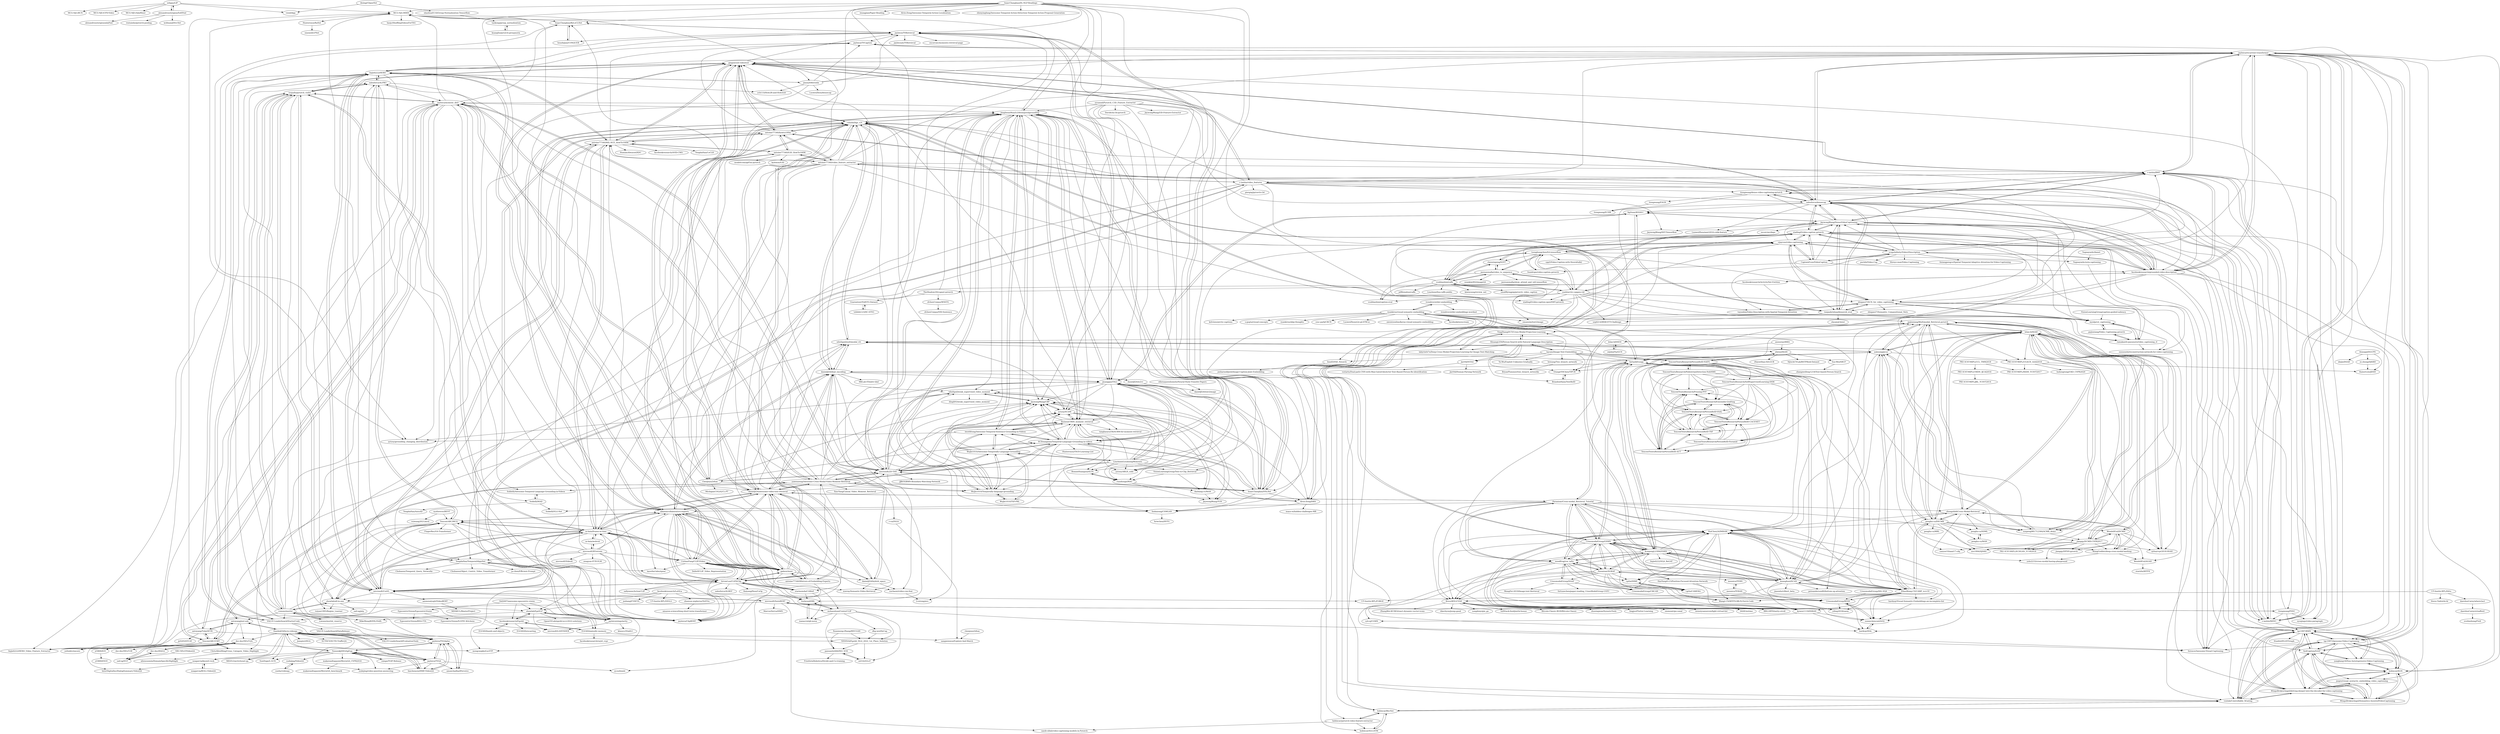 digraph G {
"iboing/CliqueNet" -> "visinf/dpp"
"iboing/CliqueNet" -> "shaohua0116/Group-Normalization-Tensorflow"
"salesforce/ALPRO" -> "tsujuifu/pytorch_violet"
"salesforce/ALPRO" -> "TencentARC/MCQ"
"salesforce/ALPRO" -> "foolwood/DRL"
"salesforce/ALPRO" -> "jayleicn/moment_detr"
"salesforce/ALPRO" -> "linjieli222/HERO"
"salesforce/ALPRO" -> "mengcaopku/LocVTP"
"salesforce/ALPRO" -> "TengdaHan/TemporalAlignNet"
"antoine77340/howto100m" -> "antoine77340/MIL-NCE_HowTo100M"
"antoine77340/howto100m" -> "antoine77340/S3D_HowTo100M"
"antoine77340/howto100m" -> "antoine77340/video_feature_extractor"
"antoine77340/howto100m" -> "cshizhe/hgr_v2t"
"antoine77340/howto100m" -> "gingsi/coot-videotext"
"antoine77340/howto100m" -> "salesforce/densecap"
"antoine77340/howto100m" -> "jayleicn/TVCaption"
"antoine77340/howto100m" -> "m-bain/frozen-in-time"
"antoine77340/howto100m" -> "microsoft/UniVL"
"vijayvee/video-captioning" -> "xiadingZ/video-caption.pytorch"
"vijayvee/video-captioning" -> "zhegan27/SCN_for_video_captioning"
"vijayvee/video-captioning" -> "tgc1997/Awesome-Video-Captioning"
"vijayvee/video-captioning" -> "tsenghungchen/SA-tensorflow"
"vijayvee/video-captioning" -> "scopeInfinity/Video2Description"
"vijayvee/video-captioning" -> "facebookresearch/grounded-video-description"
"vijayvee/video-captioning" -> "chenxinpeng/S2VT"
"vijayvee/video-captioning" -> "xiadingZ/video-caption-openNMT.pytorch"
"vijayvee/video-captioning" -> "JaywongWang/DenseVideoCaptioning"
"vijayvee/video-captioning" -> "CaptainEven/VideoCaption"
"vijayvee/video-captioning" -> "ranjaykrishna/densevid_eval"
"vijayvee/video-captioning" -> "vsubhashini/caffe"
"vijayvee/video-captioning" -> "yaoli/arctic-capgen-vid"
"vijayvee/video-captioning" -> "tgc1997/RMN"
"danieljf24/dual_encoding" -> "niluthpol/multimodal_vtt"
"danieljf24/dual_encoding" -> "danieljf24/hybrid_space"
"danieljf24/dual_encoding" -> "albanie/collaborative-experts"
"danieljf24/dual_encoding" -> "cshizhe/hgr_v2t"
"danieljf24/dual_encoding" -> "danieljf24/awesome-video-text-retrieval"
"danieljf24/dual_encoding" -> "xuchaoxi/video-cnn-feat"
"danieljf24/dual_encoding" -> "danieljf24/w2vv"
"danieljf24/dual_encoding" -> "niluthpol/weak_supervised_video_moment"
"danieljf24/dual_encoding" -> "MKLab-ITI/ndvr-dml" ["e"=1]
"danieljf24/dual_encoding" -> "jiyanggao/TALL"
"danieljf24/dual_encoding" -> "li-xirong/avs"
"tsenghungchen/SA-tensorflow" -> "zhegan27/SCN_for_video_captioning"
"tsenghungchen/SA-tensorflow" -> "yaoli/arctic-capgen-vid"
"tsenghungchen/SA-tensorflow" -> "vijayvee/video-captioning"
"tsenghungchen/SA-tensorflow" -> "jazzsaxmafia/video_to_sequence"
"tsenghungchen/SA-tensorflow" -> "Sundrops/video-caption.pytorch"
"tsenghungchen/SA-tensorflow" -> "vsubhashini/caffe"
"tsenghungchen/SA-tensorflow" -> "JaywongWang/DenseVideoCaptioning"
"tsenghungchen/SA-tensorflow" -> "Yugnaynehc/ssta-captioning"
"tsenghungchen/SA-tensorflow" -> "cgq5/Video-Caption-with-Neuraltalk2"
"tsenghungchen/SA-tensorflow" -> "chenxinpeng/S2VT"
"tsenghungchen/SA-tensorflow" -> "xiadingZ/video-caption.pytorch"
"CryhanFang/CLIP2Video" -> "ArrowLuo/CLIP4Clip"
"CryhanFang/CLIP2Video" -> "m-bain/frozen-in-time"
"CryhanFang/CLIP2Video" -> "danieljf24/awesome-video-text-retrieval"
"CryhanFang/CLIP2Video" -> "starmemda/CAMoE"
"CryhanFang/CLIP2Video" -> "foolwood/DRL"
"CryhanFang/CLIP2Video" -> "albanie/collaborative-experts"
"CryhanFang/CLIP2Video" -> "mzhaoshuai/CenterCLIP"
"CryhanFang/CLIP2Video" -> "jayleicn/ClipBERT" ["e"=1]
"CryhanFang/CLIP2Video" -> "layer6ai-labs/xpool"
"CryhanFang/CLIP2Video" -> "mwray/Semantic-Video-Retrieval"
"CryhanFang/CLIP2Video" -> "TencentARC/MCQ"
"CryhanFang/CLIP2Video" -> "cshizhe/hgr_v2t"
"CryhanFang/CLIP2Video" -> "Deferf/CLIP_Video_Representation"
"CryhanFang/CLIP2Video" -> "gabeur/mmt"
"CryhanFang/CLIP2Video" -> "sallymmx/ActionCLIP" ["e"=1]
"antoine77340/MIL-NCE_HowTo100M" -> "antoine77340/S3D_HowTo100M"
"antoine77340/MIL-NCE_HowTo100M" -> "antoine77340/howto100m"
"antoine77340/MIL-NCE_HowTo100M" -> "microsoft/UniVL"
"antoine77340/MIL-NCE_HowTo100M" -> "gingsi/coot-videotext"
"antoine77340/MIL-NCE_HowTo100M" -> "m-bain/frozen-in-time"
"antoine77340/MIL-NCE_HowTo100M" -> "TengdaHan/CoCLR" ["e"=1]
"antoine77340/MIL-NCE_HowTo100M" -> "antoine77340/video_feature_extractor"
"antoine77340/MIL-NCE_HowTo100M" -> "TengdaHan/TemporalAlignNet"
"antoine77340/MIL-NCE_HowTo100M" -> "HumamAlwassel/XDC" ["e"=1]
"antoine77340/MIL-NCE_HowTo100M" -> "linjieli222/HERO"
"antoine77340/MIL-NCE_HowTo100M" -> "jayleicn/ClipBERT" ["e"=1]
"antoine77340/MIL-NCE_HowTo100M" -> "cshizhe/hgr_v2t"
"antoine77340/MIL-NCE_HowTo100M" -> "facebookresearch/AVID-CMA"
"antoine77340/MIL-NCE_HowTo100M" -> "jayleicn/TVCaption"
"hobincar/pytorch-video-feature-extractor" -> "hobincar/RecNet"
"hobincar/pytorch-video-feature-extractor" -> "nasib-ullah/video-captioning-models-in-Pytorch"
"hobincar/pytorch-video-feature-extractor" -> "hobincar/SA-LSTM"
"ivendrov/order-embedding" -> "ivendrov/order-embeddings-wordnet"
"ivendrov/order-embedding" -> "ryankiros/visual-semantic-embedding"
"linxd5/VSE_Pytorch" -> "josharnoldjosh/Image-Caption-Joint-Embedding"
"m-bain/frozen-in-time" -> "CryhanFang/CLIP2Video"
"m-bain/frozen-in-time" -> "TencentARC/MCQ"
"m-bain/frozen-in-time" -> "ArrowLuo/CLIP4Clip"
"m-bain/frozen-in-time" -> "danieljf24/awesome-video-text-retrieval"
"m-bain/frozen-in-time" -> "showlab/all-in-one"
"m-bain/frozen-in-time" -> "antoine77340/MIL-NCE_HowTo100M"
"m-bain/frozen-in-time" -> "tsujuifu/pytorch_violet"
"m-bain/frozen-in-time" -> "jayleicn/singularity"
"m-bain/frozen-in-time" -> "jayleicn/ClipBERT" ["e"=1]
"m-bain/frozen-in-time" -> "microsoft/UniVL"
"m-bain/frozen-in-time" -> "m-bain/webvid"
"m-bain/frozen-in-time" -> "albanie/collaborative-experts"
"m-bain/frozen-in-time" -> "showlab/EgoVLP"
"m-bain/frozen-in-time" -> "gabeur/mmt"
"m-bain/frozen-in-time" -> "antoine77340/S3D_HowTo100M"
"yytzsy/SCDM" -> "ikuinen/CMIN_moment_retrieval"
"yytzsy/SCDM" -> "JaywongWang/CBP"
"yytzsy/SCDM" -> "runzhouge/MAC"
"yytzsy/SCDM" -> "JaywongWang/TGN"
"yytzsy/SCDM" -> "niluthpol/weak_supervised_video_moment"
"yytzsy/SCDM" -> "dazhang-cv/MAN"
"yytzsy/SCDM" -> "BonnieHuangxin/SLTA"
"WuJie1010/Awesome-Temporally-Language-Grounding" -> "WuJie1010/Temporally-language-grounding"
"WuJie1010/Awesome-Temporally-Language-Grounding" -> "iworldtong/Awesome-Temporal-Sentence-Grounding-in-Videos"
"WuJie1010/Awesome-Temporally-Language-Grounding" -> "WuJie1010/TSP-PRL"
"WuJie1010/Awesome-Temporally-Language-Grounding" -> "SCZwangxiao/Temporal-Language-Grounding-in-videos"
"WuJie1010/Awesome-Temporally-Language-Grounding" -> "JonghwanMun/LGI4temporalgrounding"
"WuJie1010/Awesome-Temporally-Language-Grounding" -> "ikuinen/CMIN_moment_retrieval"
"WuJie1010/Awesome-Temporally-Language-Grounding" -> "JaywongWang/CBP"
"WuJie1010/Awesome-Temporally-Language-Grounding" -> "microsoft/2D-TAN"
"WuJie1010/Awesome-Temporally-Language-Grounding" -> "yytzsy/SCDM"
"WuJie1010/Awesome-Temporally-Language-Grounding" -> "LisaAnne/LocalizingMoments"
"WuJie1010/TSP-PRL" -> "WuJie1010/Temporally-language-grounding"
"WuJie1010/TSP-PRL" -> "WuJie1010/Awesome-Temporally-Language-Grounding"
"WuJie1010/Temporally-language-grounding" -> "WuJie1010/Awesome-Temporally-Language-Grounding"
"WuJie1010/Temporally-language-grounding" -> "WuJie1010/TSP-PRL"
"WuJie1010/Temporally-language-grounding" -> "JaywongWang/CBP"
"WuJie1010/Temporally-language-grounding" -> "niluthpol/weak_supervised_video_moment"
"WuJie1010/Temporally-language-grounding" -> "JonghwanMun/LGI4temporalgrounding"
"WuJie1010/Temporally-language-grounding" -> "iworldtong/Awesome-Temporal-Sentence-Grounding-in-Videos"
"lelan-li/SSAH" -> "gujiuxiang/Multimodal_Retrieval.pytorch"
"lelan-li/SSAH" -> "zyfsa/cvpr2018-SSAH"
"lelan-li/SSAH" -> "WendellGul/DCMH"
"lelan-li/SSAH" -> "jiangqy/DCMH-CVPR2017"
"lelan-li/SSAH" -> "zhongzhh8/Cross-Modal-Retrieval"
"lelan-li/SSAH" -> "PKU-ICST-MIPL/UGACH_AAAI2018"
"lelan-li/SSAH" -> "yalesong/pvse"
"lelan-li/SSAH" -> "penghu-cs/DSCMR"
"lelan-li/SSAH" -> "sunpeng981712364/ACMR_demo"
"lelan-li/SSAH" -> "lelan-li/DSEH"
"lelan-li/SSAH" -> "niluthpol/multimodal_vtt"
"lelan-li/SSAH" -> "WendellGul/AGAH"
"lelan-li/SSAH" -> "zzs1994/DJSRH"
"lelan-li/SSAH" -> "WangGodder/deep-cross-modal-hashing"
"lelan-li/SSAH" -> "PKU-ICST-MIPL/SCHGAN_TCYB2018"
"ammesatyajit/VideoBERT" -> "MDSKUL/MasterProject"
"CrossmodalGroup/GSMN" -> "CrossmodalGroup/BFAN"
"CrossmodalGroup/GSMN" -> "KunpengLi1994/VSRN"
"CrossmodalGroup/GSMN" -> "ZihaoWang-CV/CAMP_iccv19"
"CrossmodalGroup/GSMN" -> "Paranioar/SGRAF"
"CrossmodalGroup/GSMN" -> "BruceW91/CVSE"
"CrossmodalGroup/GSMN" -> "sunnychencool/AOQ"
"CrossmodalGroup/GSMN" -> "HuiChen24/IMRAM"
"CrossmodalGroup/GSMN" -> "kuanghuei/SCAN"
"CrossmodalGroup/GSMN" -> "Paranioar/Cross-modal_Retrieval_Tutorial"
"CrossmodalGroup/GSMN" -> "kywen1119/DSRAN"
"CrossmodalGroup/GSMN" -> "woodfrog/vse_infty"
"CrossmodalGroup/GSMN" -> "cshizhe/hgr_v2t"
"CrossmodalGroup/GSMN" -> "fartashf/vsepp"
"CrossmodalGroup/GSMN" -> "HaoYang0123/Position-Focused-Attention-Network"
"CrossmodalGroup/GSMN" -> "Wangt-CN/MTFN-RR-PyTorch-Code"
"KunpengLi1994/VSRN" -> "kuanghuei/SCAN"
"KunpengLi1994/VSRN" -> "CrossmodalGroup/GSMN"
"KunpengLi1994/VSRN" -> "fartashf/vsepp"
"KunpengLi1994/VSRN" -> "BruceW91/CVSE"
"KunpengLi1994/VSRN" -> "ZihaoWang-CV/CAMP_iccv19"
"KunpengLi1994/VSRN" -> "Paranioar/SGRAF"
"KunpengLi1994/VSRN" -> "woodfrog/vse_infty"
"KunpengLi1994/VSRN" -> "HuiChen24/IMRAM"
"KunpengLi1994/VSRN" -> "yalesong/pvse"
"KunpengLi1994/VSRN" -> "kywen1119/DSRAN"
"KunpengLi1994/VSRN" -> "sunnychencool/AOQ"
"KunpengLi1994/VSRN" -> "HaoYang0123/Position-Focused-Attention-Network"
"KunpengLi1994/VSRN" -> "cshizhe/hgr_v2t"
"KunpengLi1994/VSRN" -> "CrossmodalGroup/BFAN"
"KunpengLi1994/VSRN" -> "linjieli222/VQA_ReGAT" ["e"=1]
"CrossmodalGroup/NAAF" -> "CrossmodalGroup/CMCAN"
"CrossmodalGroup/NAAF" -> "fortunechen/paper-reading_CrossModelGroup-USTC"
"CrossmodalGroup/NAAF" -> "woodfrog/vse_infty"
"CrossmodalGroup/NAAF" -> "WangFei-2019/Image-text-Retrieval"
"CrossmodalGroup/NAAF" -> "CrossmodalGroup/BFAN"
"kuanghuei/SCAN" -> "fartashf/vsepp"
"kuanghuei/SCAN" -> "KunpengLi1994/VSRN"
"kuanghuei/SCAN" -> "CrossmodalGroup/GSMN"
"kuanghuei/SCAN" -> "Paranioar/Cross-modal_Retrieval_Tutorial"
"kuanghuei/SCAN" -> "Paranioar/SGRAF"
"kuanghuei/SCAN" -> "peteanderson80/bottom-up-attention" ["e"=1]
"kuanghuei/SCAN" -> "ZihaoWang-CV/CAMP_iccv19"
"kuanghuei/SCAN" -> "HuiChen24/IMRAM"
"kuanghuei/SCAN" -> "woodfrog/vse_infty"
"kuanghuei/SCAN" -> "gujiuxiang/Multimodal_Retrieval.pytorch"
"kuanghuei/SCAN" -> "jiasenlu/vilbert_beta" ["e"=1]
"kuanghuei/SCAN" -> "lelan-li/SSAH"
"kuanghuei/SCAN" -> "yalesong/pvse"
"kuanghuei/SCAN" -> "kywen1119/DSRAN"
"kuanghuei/SCAN" -> "BruceW91/CVSE"
"UT-Austin-RPL/Ditto" -> "Steve-Tod/utils3d"
"UT-Austin-RPL/Ditto" -> "UT-Austin-RPL/FORGE"
"UT-Austin-RPL/Ditto" -> "daerduoCarey/where2act"
"danieljf24/w2vv" -> "danieljf24/text2image"
"Paranioar/Cross-modal_Retrieval_Tutorial" -> "Paranioar/SGRAF"
"Paranioar/Cross-modal_Retrieval_Tutorial" -> "woodfrog/vse_infty"
"Paranioar/Cross-modal_Retrieval_Tutorial" -> "kuanghuei/SCAN"
"Paranioar/Cross-modal_Retrieval_Tutorial" -> "CrossmodalGroup/GSMN"
"Paranioar/Cross-modal_Retrieval_Tutorial" -> "LgQu/DIME"
"Paranioar/Cross-modal_Retrieval_Tutorial" -> "danieljf24/awesome-video-text-retrieval"
"Paranioar/Cross-modal_Retrieval_Tutorial" -> "BruceW91/CVSE"
"Paranioar/Cross-modal_Retrieval_Tutorial" -> "zhongzhh8/Cross-Modal-Retrieval"
"Paranioar/Cross-modal_Retrieval_Tutorial" -> "HuiChen24/IMRAM"
"Paranioar/Cross-modal_Retrieval_Tutorial" -> "ZihaoWang-CV/CAMP_iccv19"
"Paranioar/Cross-modal_Retrieval_Tutorial" -> "albanie/collaborative-experts"
"Paranioar/Cross-modal_Retrieval_Tutorial" -> "WangGodder/deep-cross-modal-hashing"
"Paranioar/Cross-modal_Retrieval_Tutorial" -> "KunpengLi1994/VSRN"
"Paranioar/Cross-modal_Retrieval_Tutorial" -> "kywen1119/DSRAN"
"Paranioar/Cross-modal_Retrieval_Tutorial" -> "fartashf/vsepp"
"danieljf24/hybrid_space" -> "xuchaoxi/video-cnn-feat"
"danieljf24/hybrid_space" -> "danieljf24/dual_encoding"
"danieljf24/hybrid_space" -> "albanie/collaborative-experts"
"danieljf24/hybrid_space" -> "danieljf24/awesome-video-text-retrieval"
"danieljf24/hybrid_space" -> "mwray/Semantic-Video-Retrieval"
"microsoft/2D-TAN" -> "ChenJoya/2dtan"
"microsoft/2D-TAN" -> "jiyanggao/TALL"
"microsoft/2D-TAN" -> "ikuinen/CMIN_moment_retrieval"
"microsoft/2D-TAN" -> "JonghwanMun/LGI4temporalgrounding"
"microsoft/2D-TAN" -> "JaywongWang/CBP"
"microsoft/2D-TAN" -> "niluthpol/weak_supervised_video_moment"
"microsoft/2D-TAN" -> "yytzsy/SCDM"
"microsoft/2D-TAN" -> "IsaacChanghau/VSLNet"
"microsoft/2D-TAN" -> "WuJie1010/Temporally-language-grounding"
"microsoft/2D-TAN" -> "MCG-NJU/MMN"
"microsoft/2D-TAN" -> "WuJie1010/Awesome-Temporally-Language-Grounding"
"microsoft/2D-TAN" -> "yawenzeng/Awesome-Cross-Modal-Video-Moment-Retrieval"
"microsoft/2D-TAN" -> "JJBOY/BMN-Boundary-Matching-Network" ["e"=1]
"microsoft/2D-TAN" -> "SCZwangxiao/Temporal-Language-Grounding-in-videos"
"microsoft/2D-TAN" -> "jayleicn/moment_detr"
"HuiChen24/IMRAM" -> "ZihaoWang-CV/CAMP_iccv19"
"HuiChen24/IMRAM" -> "sunnychencool/AOQ"
"HuiChen24/IMRAM" -> "kywen1119/DSRAN"
"HuiChen24/IMRAM" -> "LgQu/DIME"
"HuiChen24/IMRAM" -> "woodfrog/vse_infty"
"HuiChen24/IMRAM" -> "CrossmodalGroup/GSMN"
"HuiChen24/IMRAM" -> "Wangt-CN/MTFN-RR-PyTorch-Code"
"HuiChen24/IMRAM" -> "hardyqr/Visual-Semantic-Embeddings-an-incomplete-list"
"HuiChen24/IMRAM" -> "BruceW91/CVSE"
"HuiChen24/IMRAM" -> "hardyqr/HAL"
"HuiChen24/IMRAM" -> "LgQu/CAMERA"
"Paranioar/SGRAF" -> "Paranioar/Cross-modal_Retrieval_Tutorial"
"Paranioar/SGRAF" -> "woodfrog/vse_infty"
"Paranioar/SGRAF" -> "LgQu/DIME"
"Paranioar/SGRAF" -> "CrossmodalGroup/GSMN"
"Paranioar/SGRAF" -> "BruceW91/CVSE"
"Paranioar/SGRAF" -> "KunpengLi1994/VSRN"
"Paranioar/SGRAF" -> "kuanghuei/SCAN"
"Paranioar/SGRAF" -> "kywen1119/DSRAN"
"Paranioar/SGRAF" -> "HuiChen24/IMRAM"
"Paranioar/SGRAF" -> "CrossmodalGroup/NAAF"
"Paranioar/SGRAF" -> "CrossmodalGroup/CMCAN"
"Paranioar/SGRAF" -> "mesnico/TERN"
"Paranioar/SGRAF" -> "hardyqr/HAL"
"Paranioar/SGRAF" -> "LgQu/CAMERA"
"Paranioar/SGRAF" -> "Wangt-CN/MTFN-RR-PyTorch-Code"
"zhongzhh8/Cross-Modal-Retrieval" -> "WangGodder/deep-cross-modal-hashing"
"zhongzhh8/Cross-Modal-Retrieval" -> "penghu-cs/DSCMR"
"zhongzhh8/Cross-Modal-Retrieval" -> "lelan-li/SSAH"
"zhongzhh8/Cross-Modal-Retrieval" -> "gujiuxiang/Multimodal_Retrieval.pytorch"
"zhongzhh8/Cross-Modal-Retrieval" -> "penghu-cs/SDML"
"zhongzhh8/Cross-Modal-Retrieval" -> "HuiChen24/IMRAM"
"zhongzhh8/Cross-Modal-Retrieval" -> "yolo2233/cross-modal-hasing-playground"
"SydCaption/SAAT" -> "tgc1997/RMN"
"SydCaption/SAAT" -> "vsislab/Controllable_XGating"
"SydCaption/SAAT" -> "tgc1997/Awesome-Video-Captioning"
"SydCaption/SAAT" -> "hobincar/SGN"
"SydCaption/SAAT" -> "WingsBrokenAngel/delving-deeper-into-the-decoder-for-video-captioning"
"SydCaption/SAAT" -> "WingsBrokenAngel/Semantics-AssistedVideoCaptioning"
"SydCaption/SAAT" -> "yangbang18/Non-Autoregressive-Video-Captioning"
"SydCaption/SAAT" -> "jayleicn/recurrent-transformer"
"IsaacChanghau/DL-NLP-Readings" -> "yawenzeng/Awesome-Cross-Modal-Video-Moment-Retrieval"
"IsaacChanghau/DL-NLP-Readings" -> "IsaacChanghau/VSLNet"
"IsaacChanghau/DL-NLP-Readings" -> "SCZwangxiao/Temporal-Language-Grounding-in-videos"
"IsaacChanghau/DL-NLP-Readings" -> "microsoft/2D-TAN"
"IsaacChanghau/DL-NLP-Readings" -> "iwangjian/Paper-Reading" ["e"=1]
"IsaacChanghau/DL-NLP-Readings" -> "JonghwanMun/LGI4temporalgrounding"
"IsaacChanghau/DL-NLP-Readings" -> "MCG-NJU/MMN"
"IsaacChanghau/DL-NLP-Readings" -> "jiyanggao/TALL"
"IsaacChanghau/DL-NLP-Readings" -> "danieljf24/awesome-video-text-retrieval"
"IsaacChanghau/DL-NLP-Readings" -> "jayleicn/TVRetrieval"
"IsaacChanghau/DL-NLP-Readings" -> "Alvin-Zeng/Awesome-Temporal-Action-Localization" ["e"=1]
"IsaacChanghau/DL-NLP-Readings" -> "Alvin-Zeng/DRN"
"IsaacChanghau/DL-NLP-Readings" -> "ikuinen/CMIN_moment_retrieval"
"IsaacChanghau/DL-NLP-Readings" -> "zhenyingfang/Awesome-Temporal-Action-Detection-Temporal-Action-Proposal-Generation" ["e"=1]
"IsaacChanghau/DL-NLP-Readings" -> "IsaacChanghau/ReLoCLNet"
"ArrowLuo/CLIP4Clip" -> "CryhanFang/CLIP2Video"
"ArrowLuo/CLIP4Clip" -> "jayleicn/ClipBERT" ["e"=1]
"ArrowLuo/CLIP4Clip" -> "m-bain/frozen-in-time"
"ArrowLuo/CLIP4Clip" -> "danieljf24/awesome-video-text-retrieval"
"ArrowLuo/CLIP4Clip" -> "starmemda/CAMoE"
"ArrowLuo/CLIP4Clip" -> "microsoft/UniVL"
"ArrowLuo/CLIP4Clip" -> "sallymmx/ActionCLIP" ["e"=1]
"ArrowLuo/CLIP4Clip" -> "albanie/collaborative-experts"
"ArrowLuo/CLIP4Clip" -> "gabeur/mmt"
"ArrowLuo/CLIP4Clip" -> "salesforce/ALBEF" ["e"=1]
"ArrowLuo/CLIP4Clip" -> "yawenzeng/Awesome-Cross-Modal-Video-Moment-Retrieval"
"ArrowLuo/CLIP4Clip" -> "jayleicn/moment_detr"
"ArrowLuo/CLIP4Clip" -> "foolwood/DRL"
"ArrowLuo/CLIP4Clip" -> "mzhaoshuai/CenterCLIP"
"ArrowLuo/CLIP4Clip" -> "KaiyangZhou/CoOp" ["e"=1]
"chenjoya/2dtan" -> "sangminwoo/Explore-And-Match"
"yawenzeng/Awesome-Cross-Modal-Video-Moment-Retrieval" -> "SCZwangxiao/Temporal-Language-Grounding-in-videos"
"yawenzeng/Awesome-Cross-Modal-Video-Moment-Retrieval" -> "IsaacChanghau/VSLNet"
"yawenzeng/Awesome-Cross-Modal-Video-Moment-Retrieval" -> "r-cui/ViGA"
"yawenzeng/Awesome-Cross-Modal-Video-Moment-Retrieval" -> "microsoft/2D-TAN"
"yawenzeng/Awesome-Cross-Modal-Video-Moment-Retrieval" -> "IsaacChanghau/ReLoCLNet"
"yawenzeng/Awesome-Cross-Modal-Video-Moment-Retrieval" -> "danieljf24/awesome-video-text-retrieval"
"yawenzeng/Awesome-Cross-Modal-Video-Moment-Retrieval" -> "TencentARC/UMT"
"yawenzeng/Awesome-Cross-Modal-Video-Moment-Retrieval" -> "Xun-Yang/Causal_Video_Moment_Retrieval"
"yawenzeng/Awesome-Cross-Modal-Video-Moment-Retrieval" -> "ikuinen/CMIN_moment_retrieval"
"yawenzeng/Awesome-Cross-Modal-Video-Moment-Retrieval" -> "niluthpol/weak_supervised_video_moment"
"yawenzeng/Awesome-Cross-Modal-Video-Moment-Retrieval" -> "jiyanggao/TALL"
"yawenzeng/Awesome-Cross-Modal-Video-Moment-Retrieval" -> "jayleicn/moment_detr"
"yawenzeng/Awesome-Cross-Modal-Video-Moment-Retrieval" -> "JonghwanMun/LGI4temporalgrounding"
"yawenzeng/Awesome-Cross-Modal-Video-Moment-Retrieval" -> "Soldelli/Awesome-Temporal-Language-Grounding-in-Videos"
"yawenzeng/Awesome-Cross-Modal-Video-Moment-Retrieval" -> "mwray/Semantic-Video-Retrieval"
"CaptainEven/VideoCaption" -> "xiadingZ/video-caption.pytorch"
"CaptainEven/VideoCaption" -> "vijayvee/video-captioning"
"CaptainEven/VideoCaption" -> "Sundrops/video-caption.pytorch"
"CaptainEven/VideoCaption" -> "JaywongWang/DenseVideoCaptioning"
"CaptainEven/VideoCaption" -> "scopeInfinity/Video2Description"
"CaptainEven/VideoCaption" -> "facebookresearch/grounded-video-description"
"VALUE-Leaderboard/StarterCode" -> "VALUE-Leaderboard/DataRelease"
"VALUE-Leaderboard/StarterCode" -> "linjieli222/HERO"
"VALUE-Leaderboard/StarterCode" -> "VALUE-Leaderboard/EvaluationTools"
"VALUE-Leaderboard/StarterCode" -> "tsujuifu/pytorch_violet"
"VisionLearningGroup/caption-guided-saliency" -> "mynlp/cst_captioning"
"jssprz/visual_syntactic_embedding_video_captioning" -> "WingsBrokenAngel/delving-deeper-into-the-decoder-for-video-captioning"
"jssprz/visual_syntactic_embedding_video_captioning" -> "hobincar/SGN"
"linjieli222/HERO" -> "VALUE-Leaderboard/StarterCode"
"linjieli222/HERO" -> "ych133/How2R-and-How2QA"
"linjieli222/HERO" -> "microsoft/UniVL"
"linjieli222/HERO" -> "jimmy646/violin"
"linjieli222/HERO" -> "jayleicn/TVCaption"
"linjieli222/HERO" -> "jayleicn/TVRetrieval"
"linjieli222/HERO" -> "linjieli222/HERO_Video_Feature_Extractor"
"linjieli222/HERO" -> "tsujuifu/pytorch_violet"
"linjieli222/HERO" -> "jayleicn/recurrent-transformer"
"linjieli222/HERO" -> "jayleicn/ClipBERT" ["e"=1]
"linjieli222/HERO" -> "jayleicn/TVQAplus"
"linjieli222/HERO" -> "gabeur/mmt"
"linjieli222/HERO" -> "salesforce/ALPRO"
"linjieli222/HERO" -> "gingsi/coot-videotext"
"linjieli222/HERO" -> "antoine77340/MIL-NCE_HowTo100M"
"microsoft/SwinBERT" -> "ttengwang/PDVC"
"microsoft/SwinBERT" -> "microsoft/UniVL"
"microsoft/SwinBERT" -> "MarcusNerva/HMN"
"microsoft/SwinBERT" -> "nasib-ullah/video-captioning-models-in-Pytorch"
"microsoft/SwinBERT" -> "linjieli222/HERO_Video_Feature_Extractor"
"microsoft/SwinBERT" -> "forence/Awesome-Visual-Captioning" ["e"=1]
"ttengwang/PDVC" -> "microsoft/SwinBERT"
"ttengwang/PDVC" -> "syuqings/video-paragraph"
"ttengwang/PDVC" -> "v-iashin/MDVC"
"ttengwang/PDVC" -> "hobincar/SGN"
"ttengwang/PDVC" -> "ttengwang/dense-video-captioning-pytorch"
"zs-zhong/DJSRH" -> "KaiserLew/JDSH"
"Soldelli/MAD" -> "Soldelli/Awesome-Temporal-Language-Grounding-in-Videos"
"Soldelli/MAD" -> "TengdaHan/AutoAD"
"Soldelli/MAD" -> "Soldelli/VLG-Net"
"dhg-wei/DeCap" -> "NNNNAI/Ego4d_NLQ_2022_1st_Place_Solution"
"ikuinen/CMIN_moment_retrieval" -> "yytzsy/SCDM"
"ikuinen/CMIN_moment_retrieval" -> "liudaizong/CSMGAN"
"ikuinen/CMIN_moment_retrieval" -> "iworldtong/Awesome-Temporal-Sentence-Grounding-in-Videos"
"ikuinen/CMIN_moment_retrieval" -> "SCZwangxiao/Temporal-Language-Grounding-in-videos"
"ikuinen/CMIN_moment_retrieval" -> "JaywongWang/CBP"
"ikuinen/CMIN_moment_retrieval" -> "JonghwanMun/LGI4temporalgrounding"
"ikuinen/CMIN_moment_retrieval" -> "microsoft/2D-TAN"
"ikuinen/CMIN_moment_retrieval" -> "BonnieHuangxin/SLTA"
"ikuinen/CMIN_moment_retrieval" -> "tanghaoyu258/ACRM-for-moment-retrieval"
"mzhaoshuai/CenterCLIP" -> "NNNNAI/Ego4d_NLQ_2022_1st_Place_Solution"
"mzhaoshuai/CenterCLIP" -> "foolwood/DRL"
"mzhaoshuai/CenterCLIP" -> "pansanity666/INO_VOS"
"mzhaoshuai/CenterCLIP" -> "sxl142/GLoT"
"mzhaoshuai/CenterCLIP" -> "ioanacroi/qb-norm"
"mzhaoshuai/CenterCLIP" -> "dhg-wei/DeCap"
"CrossmodalGroup/SSL-VQA" -> "CrossmodalGroup/BFAN"
"fartashf/vsepp" -> "kuanghuei/SCAN"
"fartashf/vsepp" -> "KunpengLi1994/VSRN"
"fartashf/vsepp" -> "ryankiros/visual-semantic-embedding"
"fartashf/vsepp" -> "yalesong/pvse"
"fartashf/vsepp" -> "CrossmodalGroup/GSMN"
"fartashf/vsepp" -> "peteanderson80/bottom-up-attention" ["e"=1]
"fartashf/vsepp" -> "ZihaoWang-CV/CAMP_iccv19"
"fartashf/vsepp" -> "HuiChen24/IMRAM"
"fartashf/vsepp" -> "woodfrog/vse_infty"
"fartashf/vsepp" -> "cshizhe/hgr_v2t"
"fartashf/vsepp" -> "sunpeng981712364/ACMR_demo"
"fartashf/vsepp" -> "danieljf24/dual_encoding"
"fartashf/vsepp" -> "Paranioar/Cross-modal_Retrieval_Tutorial"
"fartashf/vsepp" -> "gujiuxiang/Multimodal_Retrieval.pytorch"
"fartashf/vsepp" -> "niluthpol/multimodal_vtt"
"danieljf24/awesome-video-text-retrieval" -> "albanie/collaborative-experts"
"danieljf24/awesome-video-text-retrieval" -> "gabeur/mmt"
"danieljf24/awesome-video-text-retrieval" -> "CryhanFang/CLIP2Video"
"danieljf24/awesome-video-text-retrieval" -> "cshizhe/hgr_v2t"
"danieljf24/awesome-video-text-retrieval" -> "danieljf24/hybrid_space"
"danieljf24/awesome-video-text-retrieval" -> "yawenzeng/Awesome-Cross-Modal-Video-Moment-Retrieval"
"danieljf24/awesome-video-text-retrieval" -> "ArrowLuo/CLIP4Clip"
"danieljf24/awesome-video-text-retrieval" -> "m-bain/frozen-in-time"
"danieljf24/awesome-video-text-retrieval" -> "jayleicn/ClipBERT" ["e"=1]
"danieljf24/awesome-video-text-retrieval" -> "danieljf24/dual_encoding"
"danieljf24/awesome-video-text-retrieval" -> "Paranioar/Cross-modal_Retrieval_Tutorial"
"danieljf24/awesome-video-text-retrieval" -> "gingsi/coot-videotext"
"danieljf24/awesome-video-text-retrieval" -> "starmemda/CAMoE"
"danieljf24/awesome-video-text-retrieval" -> "niluthpol/multimodal_vtt"
"danieljf24/awesome-video-text-retrieval" -> "microsoft/2D-TAN"
"anosorae/IRRA" -> "OrangeYHChen/TIPCB"
"anosorae/IRRA" -> "zifyloo/SSAN"
"gujiuxiang/Multimodal_Retrieval.pytorch" -> "lelan-li/SSAH"
"gujiuxiang/Multimodal_Retrieval.pytorch" -> "sunpeng981712364/ACMR_demo"
"gujiuxiang/Multimodal_Retrieval.pytorch" -> "penghu-cs/DSCMR"
"gujiuxiang/Multimodal_Retrieval.pytorch" -> "zhongzhh8/Cross-Modal-Retrieval"
"gujiuxiang/Multimodal_Retrieval.pytorch" -> "jiangqy/DCMH-CVPR2017"
"gujiuxiang/Multimodal_Retrieval.pytorch" -> "YingZhangDUT/Cross-Modal-Projection-Learning"
"gujiuxiang/Multimodal_Retrieval.pytorch" -> "caoyue10/aaai17-cdq" ["e"=1]
"gujiuxiang/Multimodal_Retrieval.pytorch" -> "zyfsa/cvpr2018-SSAH"
"gujiuxiang/Multimodal_Retrieval.pytorch" -> "yalesong/pvse"
"gujiuxiang/Multimodal_Retrieval.pytorch" -> "HuiChen24/IMRAM"
"gujiuxiang/Multimodal_Retrieval.pytorch" -> "PKU-ICST-MIPL/UGACH_AAAI2018"
"jiangqy/DCMH-CVPR2017" -> "WendellGul/DCMH"
"jiangqy/DCMH-CVPR2017" -> "lelan-li/SSAH"
"jiangqy/DCMH-CVPR2017" -> "PKU-ICST-MIPL/SCHGAN_TCYB2018"
"jiangqy/DCMH-CVPR2017" -> "zyfsa/cvpr2018-SSAH"
"jiangqy/DCMH-CVPR2017" -> "yolo2233/cross-modal-hasing-playground"
"jiangqy/DCMH-CVPR2017" -> "zzs1994/DJSRH"
"jiangqy/DCMH-CVPR2017" -> "gujiuxiang/Multimodal_Retrieval.pytorch"
"jiangqy/DCMH-CVPR2017" -> "jiangqy/DPSH-pytorch" ["e"=1]
"jiangqy/DCMH-CVPR2017" -> "WangGodder/deep-cross-modal-hashing"
"jiangqy/DCMH-CVPR2017" -> "caoyue10/aaai17-cdq" ["e"=1]
"zyfsa/cvpr2018-SSAH" -> "lelan-li/SSAH"
"Xuanmeng-Zhang/MVCGAN" -> "pansanity666/INO_VOS"
"Xuanmeng-Zhang/MVCGAN" -> "NNNNAI/Ego4d_NLQ_2022_1st_Place_Solution"
"WangGodder/deep-cross-modal-hashing" -> "WendellGul/DCMH"
"WangGodder/deep-cross-modal-hashing" -> "zhongzhh8/Cross-Modal-Retrieval"
"WangGodder/deep-cross-modal-hashing" -> "yolo2233/cross-modal-hasing-playground"
"WangGodder/deep-cross-modal-hashing" -> "WendellGul/AGAH"
"kuangliu/pytorch-groupnorm" -> "taokong/group_normalization"
"tuyunbin/Video-Description-with-Spatial-Temporal-Attention" -> "zhegan27/SCN_for_video_captioning"
"microsoft/UniVL" -> "linjieli222/HERO"
"microsoft/UniVL" -> "microsoft/SwinBERT"
"microsoft/UniVL" -> "gingsi/coot-videotext"
"microsoft/UniVL" -> "antoine77340/MIL-NCE_HowTo100M"
"microsoft/UniVL" -> "jayleicn/ClipBERT" ["e"=1]
"microsoft/UniVL" -> "ArrowLuo/CLIP4Clip"
"microsoft/UniVL" -> "tsujuifu/pytorch_violet"
"microsoft/UniVL" -> "m-bain/frozen-in-time"
"microsoft/UniVL" -> "ammesatyajit/VideoBERT"
"microsoft/UniVL" -> "TencentARC/MCQ"
"microsoft/UniVL" -> "VALUE-Leaderboard/StarterCode"
"microsoft/UniVL" -> "salesforce/ALPRO"
"microsoft/UniVL" -> "antoine77340/howto100m"
"microsoft/UniVL" -> "v-iashin/video_features"
"microsoft/UniVL" -> "showlab/all-in-one"
"xyzforever/BEVT" -> "ruiwang2021/mvd"
"xyzforever/BEVT" -> "TencentARC/MCQ"
"v-iashin/MDVC" -> "v-iashin/BMT"
"v-iashin/MDVC" -> "jayleicn/recurrent-transformer"
"v-iashin/MDVC" -> "ttengwang/dense-video-captioning-pytorch"
"v-iashin/MDVC" -> "jayleicn/TVCaption"
"v-iashin/MDVC" -> "salesforce/densecap"
"v-iashin/MDVC" -> "tgc1997/RMN"
"alexandrosstergiou/SoftPool" -> "sebgao/LIP"
"alexandrosstergiou/SoftPool" -> "alexandrosstergiou/adaPool"
"alexandrosstergiou/SoftPool" -> "rentainhe/pytorch-pooling"
"alexandrosstergiou/SoftPool" -> "wofmanaf/SA-Net" ["e"=1]
"microsoft/XPretrain" -> "m-bain/webvid"
"microsoft/XPretrain" -> "jayleicn/singularity"
"microsoft/XPretrain" -> "albanie/collaborative-experts"
"microsoft/XPretrain" -> "TengdaHan/TemporalAlignNet"
"microsoft/XPretrain" -> "jayleicn/ClipBERT" ["e"=1]
"microsoft/XPretrain" -> "salesforce/ALPRO"
"microsoft/XPretrain" -> "CryhanFang/CLIP2Video"
"microsoft/XPretrain" -> "m-bain/frozen-in-time"
"microsoft/XPretrain" -> "microsoft/VideoX" ["e"=1]
"microsoft/XPretrain" -> "ArrowLuo/CLIP4Clip"
"microsoft/XPretrain" -> "TencentARC/MCQ"
"microsoft/XPretrain" -> "zengyan-97/X-VLM" ["e"=1]
"WendellGul/AGAH" -> "starxliu/MTFH"
"penghu-cs/DSCMR" -> "penghu-cs/SDML"
"penghu-cs/DSCMR" -> "zhongzhh8/Cross-Modal-Retrieval"
"penghu-cs/DSCMR" -> "ZihaoWang-CV/CAMP_iccv19"
"penghu-cs/DSCMR" -> "penghu-cs/MAN"
"penghu-cs/DSCMR" -> "gujiuxiang/Multimodal_Retrieval.pytorch"
"penghu-cs/DSCMR" -> "lelan-li/SSAH"
"penghu-cs/DSCMR" -> "yalesong/pvse"
"penghu-cs/DSCMR" -> "HuiChen24/IMRAM"
"penghu-cs/DSCMR" -> "zzs1994/DJSRH"
"penghu-cs/DSCMR" -> "jiangqy/DCMH-CVPR2017"
"penghu-cs/DSCMR" -> "sunpeng981712364/ACMR_demo"
"penghu-cs/DSCMR" -> "WendellGul/DCMH"
"penghu-cs/DSCMR" -> "penghu-cs/MRL"
"penghu-cs/DSCMR" -> "cshizhe/hgr_v2t"
"ryankiros/visual-semantic-embedding" -> "fartashf/vsepp"
"ryankiros/visual-semantic-embedding" -> "ivendrov/order-embedding"
"ryankiros/visual-semantic-embedding" -> "linxd5/VSE_Pytorch"
"ryankiros/visual-semantic-embedding" -> "kelvinxu/arctic-captions" ["e"=1]
"ryankiros/visual-semantic-embedding" -> "emansim/text2image" ["e"=1]
"ryankiros/visual-semantic-embedding" -> "s-gupta/visual-concepts" ["e"=1]
"ryankiros/visual-semantic-embedding" -> "ryankiros/skip-thoughts" ["e"=1]
"ryankiros/visual-semantic-embedding" -> "kuanghuei/SCAN"
"ryankiros/visual-semantic-embedding" -> "cesc-park/CRCN"
"ryankiros/visual-semantic-embedding" -> "KunpengLi1994/VSRN"
"ryankiros/visual-semantic-embedding" -> "LuoweiZhou/e2e-gLSTM-sc" ["e"=1]
"ryankiros/visual-semantic-embedding" -> "awentzonline/keras-visual-semantic-embedding"
"ryankiros/visual-semantic-embedding" -> "facebook/eyescream" ["e"=1]
"ryankiros/visual-semantic-embedding" -> "gujiuxiang/Multimodal_Retrieval.pytorch"
"ryankiros/visual-semantic-embedding" -> "sunpeng981712364/ACMR_demo"
"JonghwanMun/LGI4temporalgrounding" -> "Alvin-Zeng/DRN"
"JonghwanMun/LGI4temporalgrounding" -> "IsaacChanghau/VSLNet"
"JonghwanMun/LGI4temporalgrounding" -> "jiyanggao/TALL"
"JonghwanMun/LGI4temporalgrounding" -> "ikuinen/CMIN_moment_retrieval"
"JonghwanMun/LGI4temporalgrounding" -> "SCZwangxiao/Temporal-Language-Grounding-in-videos"
"JonghwanMun/LGI4temporalgrounding" -> "microsoft/2D-TAN"
"JonghwanMun/LGI4temporalgrounding" -> "liudaizong/CSMGAN"
"JonghwanMun/LGI4temporalgrounding" -> "niluthpol/weak_supervised_video_moment"
"JonghwanMun/LGI4temporalgrounding" -> "JaywongWang/CBP"
"JonghwanMun/LGI4temporalgrounding" -> "iworldtong/Awesome-Temporal-Sentence-Grounding-in-Videos"
"JonghwanMun/LGI4temporalgrounding" -> "WuJie1010/Temporally-language-grounding"
"JonghwanMun/LGI4temporalgrounding" -> "yytzsy/ABLR_code"
"JonghwanMun/LGI4temporalgrounding" -> "ChenJoya/2dtan"
"JonghwanMun/LGI4temporalgrounding" -> "MCG-NJU/MMN"
"JonghwanMun/LGI4temporalgrounding" -> "cshizhe/hgr_v2t"
"MCG-NJU/MMN" -> "Huntersxsx/RaNet"
"MCG-NJU/MMN" -> "haojc/ShufflingVideosForTSG"
"MCG-NJU/MMN" -> "yytzsy/grounding_changing_distribution"
"MCG-NJU/MMN" -> "IsaacChanghau/ReLoCLNet"
"TencentARC/MCQ" -> "m-bain/frozen-in-time"
"TencentARC/MCQ" -> "salesforce/ALPRO"
"TencentARC/MCQ" -> "jayleicn/singularity"
"TencentARC/MCQ" -> "albanie/collaborative-experts"
"TencentARC/MCQ" -> "layer6ai-labs/xpool"
"TencentARC/MCQ" -> "ruiyan1995/Region_Learner"
"TencentARC/MCQ" -> "showlab/all-in-one"
"TencentARC/MCQ" -> "FingerRec/OA-Transformer"
"r-cui/ViGA" -> "sangminwoo/Explore-And-Match"
"rowanz/merlot" -> "tsujuifu/pytorch_violet"
"rowanz/merlot" -> "rowanz/merlot_reserve"
"rowanz/merlot" -> "antoyang/just-ask"
"rowanz/merlot" -> "TencentARC/MCQ"
"rowanz/merlot" -> "jayleicn/ClipBERT" ["e"=1]
"rowanz/merlot" -> "showlab/all-in-one"
"rowanz/merlot" -> "VALUE-Leaderboard/StarterCode"
"rowanz/merlot" -> "salesforce/ALPRO"
"rowanz/merlot" -> "jayleicn/singularity"
"rowanz/merlot" -> "linjieli222/HERO"
"rowanz/merlot" -> "m-bain/frozen-in-time"
"rowanz/merlot" -> "antoine77340/MIL-NCE_HowTo100M"
"rowanz/merlot" -> "MikeWangWZHL/VidIL" ["e"=1]
"tsujuifu/pytorch_violet" -> "salesforce/ALPRO"
"tsujuifu/pytorch_violet" -> "rowanz/merlot"
"tsujuifu/pytorch_violet" -> "antoyang/just-ask"
"tsujuifu/pytorch_violet" -> "VALUE-Leaderboard/StarterCode"
"tsujuifu/pytorch_violet" -> "microsoft/LAVENDER"
"tsujuifu/pytorch_violet" -> "showlab/all-in-one"
"tsujuifu/pytorch_violet" -> "microsoft/UniVL"
"tsujuifu/pytorch_violet" -> "linjieli222/HERO"
"tsujuifu/pytorch_violet" -> "m-bain/frozen-in-time"
"tsujuifu/pytorch_violet" -> "jayleicn/moment_detr"
"yyuanad/Pytorch_C3D_Feature_Extractor" -> "JaywongWang/CBP"
"yyuanad/Pytorch_C3D_Feature_Extractor" -> "liudaizong/CSMGAN"
"yyuanad/Pytorch_C3D_Feature_Extractor" -> "JaywongWang/I3D-Feature-Extractor"
"yyuanad/Pytorch_C3D_Feature_Extractor" -> "JaywongWang/SST-Tensorflow" ["e"=1]
"yyuanad/Pytorch_C3D_Feature_Extractor" -> "IsaacChanghau/VSLNet"
"yyuanad/Pytorch_C3D_Feature_Extractor" -> "DavideA/c3d-pytorch" ["e"=1]
"yyuanad/Pytorch_C3D_Feature_Extractor" -> "JonghwanMun/LGI4temporalgrounding"
"yyuanad/Pytorch_C3D_Feature_Extractor" -> "SCZwangxiao/Temporal-Language-Grounding-in-videos"
"yyuanad/Pytorch_C3D_Feature_Extractor" -> "yytzsy/SCDM"
"hardyqr/Visual-Semantic-Embeddings-an-incomplete-list" -> "sunnychencool/AOQ"
"antoine77340/video_feature_extractor" -> "antoine77340/howto100m"
"antoine77340/video_feature_extractor" -> "antoine77340/S3D_HowTo100M"
"antoine77340/video_feature_extractor" -> "antoine77340/MIL-NCE_HowTo100M"
"antoine77340/video_feature_extractor" -> "v-iashin/video_features"
"antoine77340/video_feature_extractor" -> "jayleicn/recurrent-transformer"
"antoine77340/video_feature_extractor" -> "albanie/collaborative-experts"
"antoine77340/video_feature_extractor" -> "cshizhe/hgr_v2t"
"antoine77340/video_feature_extractor" -> "gingsi/coot-videotext"
"antoine77340/video_feature_extractor" -> "facebookresearch/grounded-video-description"
"antoine77340/video_feature_extractor" -> "v-iashin/BMT"
"antoine77340/video_feature_extractor" -> "gabeur/mmt"
"antoine77340/video_feature_extractor" -> "hobincar/pytorch-video-feature-extractor"
"antoine77340/video_feature_extractor" -> "danieljf24/dual_encoding"
"antoine77340/video_feature_extractor" -> "jayleicn/ClipBERT" ["e"=1]
"antoine77340/video_feature_extractor" -> "danieljf24/awesome-video-text-retrieval"
"sebgao/LIP" -> "alexandrosstergiou/SoftPool"
"sebgao/LIP" -> "visinf/dpp"
"sebgao/LIP" -> "MCG-NJU/MMN"
"sebgao/LIP" -> "MCG-NJU/BCN" ["e"=1]
"sebgao/LIP" -> "MCG-NJU/CPD-Video" ["e"=1]
"sebgao/LIP" -> "MCG-NJU/AdaMixer" ["e"=1]
"YunseokJANG/tgif-qa" -> "fanchenyou/HME-VideoQA"
"YunseokJANG/tgif-qa" -> "thaolmk54/hcrn-videoqa"
"YunseokJANG/tgif-qa" -> "MILVLG/activitynet-qa"
"YunseokJANG/tgif-qa" -> "jayleicn/TVQAplus"
"YunseokJANG/tgif-qa" -> "raingo/TGIF-Release"
"YunseokJANG/tgif-qa" -> "xudejing/video-question-answering"
"YunseokJANG/tgif-qa" -> "jayleicn/TVQA"
"YunseokJANG/tgif-qa" -> "xudejing/VideoQA"
"YunseokJANG/tgif-qa" -> "SunDoge/L-GCN"
"YunseokJANG/tgif-qa" -> "makarandtapaswi/MovieQA_CVPR2016"
"YunseokJANG/tgif-qa" -> "noagarcia/knowit-rock"
"IsaacChanghau/VSLNet" -> "SCZwangxiao/Temporal-Language-Grounding-in-videos"
"IsaacChanghau/VSLNet" -> "JonghwanMun/LGI4temporalgrounding"
"IsaacChanghau/VSLNet" -> "liudaizong/CSMGAN"
"IsaacChanghau/VSLNet" -> "Alvin-Zeng/DRN"
"IsaacChanghau/VSLNet" -> "jayleicn/TVRetrieval"
"IsaacChanghau/VSLNet" -> "yawenzeng/Awesome-Cross-Modal-Video-Moment-Retrieval"
"IsaacChanghau/VSLNet" -> "jiyanggao/TALL"
"IsaacChanghau/VSLNet" -> "ikuinen/CMIN_moment_retrieval"
"IsaacChanghau/VSLNet" -> "microsoft/2D-TAN"
"IsaacChanghau/VSLNet" -> "JaywongWang/CBP"
"ioanacroi/qb-norm" -> "foolwood/DRL"
"facebookresearch/Ego4d" -> "showlab/EgoVLP"
"facebookresearch/Ego4d" -> "EGO4D/hands-and-objects"
"facebookresearch/Ego4d" -> "EGO4D/forecasting" ["e"=1]
"facebookresearch/Ego4d" -> "EGO4D/episodic-memory"
"salesforce/densecap" -> "jayleicn/recurrent-transformer"
"salesforce/densecap" -> "facebookresearch/grounded-video-description"
"salesforce/densecap" -> "ttengwang/dense-video-captioning-pytorch"
"salesforce/densecap" -> "JaywongWang/DenseVideoCaptioning"
"salesforce/densecap" -> "v-iashin/BMT"
"salesforce/densecap" -> "LuoweiZhou/anet2016-cuhk-feature"
"salesforce/densecap" -> "ranjaykrishna/densevid_eval"
"salesforce/densecap" -> "v-iashin/MDVC"
"salesforce/densecap" -> "vsislab/Controllable_XGating"
"salesforce/densecap" -> "XgDuan/WSDEC"
"salesforce/densecap" -> "gingsi/coot-videotext"
"salesforce/densecap" -> "xiadingZ/video-caption.pytorch"
"salesforce/densecap" -> "syuqings/video-paragraph"
"salesforce/densecap" -> "forence/Awesome-Visual-Captioning" ["e"=1]
"salesforce/densecap" -> "antoine77340/howto100m"
"starmemda/CAMoE" -> "ioanacroi/qb-norm"
"starmemda/CAMoE" -> "CryhanFang/CLIP2Video"
"starmemda/CAMoE" -> "ArrowLuo/CLIP4Clip"
"starmemda/CAMoE" -> "foolwood/DRL"
"v-iashin/BMT" -> "v-iashin/MDVC"
"v-iashin/BMT" -> "v-iashin/video_features"
"v-iashin/BMT" -> "jayleicn/recurrent-transformer"
"v-iashin/BMT" -> "salesforce/densecap"
"v-iashin/BMT" -> "ttengwang/dense-video-captioning-pytorch"
"v-iashin/BMT" -> "JaywongWang/DenseVideoCaptioning"
"v-iashin/BMT" -> "gingsi/coot-videotext"
"v-iashin/BMT" -> "facebookresearch/grounded-video-description"
"v-iashin/BMT" -> "forence/Awesome-Visual-Captioning" ["e"=1]
"v-iashin/BMT" -> "tgc1997/Awesome-Video-Captioning"
"v-iashin/BMT" -> "ttengwang/PDVC"
"WingsBrokenAngel/Semantics-AssistedVideoCaptioning" -> "WingsBrokenAngel/delving-deeper-into-the-decoder-for-video-captioning"
"WingsBrokenAngel/Semantics-AssistedVideoCaptioning" -> "hobincar/SGN"
"WingsBrokenAngel/Semantics-AssistedVideoCaptioning" -> "tgc1997/RMN"
"WingsBrokenAngel/Semantics-AssistedVideoCaptioning" -> "SydCaption/SAAT"
"WingsBrokenAngel/Semantics-AssistedVideoCaptioning" -> "jssprz/visual_syntactic_embedding_video_captioning"
"WingsBrokenAngel/Semantics-AssistedVideoCaptioning" -> "tgc1997/Awesome-Video-Captioning"
"facebookresearch/grounded-video-description" -> "facebookresearch/ActivityNet-Entities"
"facebookresearch/grounded-video-description" -> "salesforce/densecap"
"facebookresearch/grounded-video-description" -> "xiadingZ/video-caption.pytorch"
"facebookresearch/grounded-video-description" -> "JaywongWang/DenseVideoCaptioning"
"facebookresearch/grounded-video-description" -> "jayleicn/recurrent-transformer"
"facebookresearch/grounded-video-description" -> "vsislab/Controllable_XGating"
"facebookresearch/grounded-video-description" -> "tgc1997/RMN"
"facebookresearch/grounded-video-description" -> "XgDuan/WSDEC"
"facebookresearch/grounded-video-description" -> "forence/Awesome-Visual-Captioning" ["e"=1]
"facebookresearch/grounded-video-description" -> "vijayvee/video-captioning"
"facebookresearch/grounded-video-description" -> "scopeInfinity/Video2Description"
"facebookresearch/grounded-video-description" -> "v-iashin/BMT"
"facebookresearch/grounded-video-description" -> "hobincar/RecNet"
"facebookresearch/grounded-video-description" -> "ranjaykrishna/densevid_eval"
"facebookresearch/grounded-video-description" -> "tgc1997/Awesome-Video-Captioning"
"xiadingZ/video-caption.pytorch" -> "vijayvee/video-captioning"
"xiadingZ/video-caption.pytorch" -> "facebookresearch/grounded-video-description"
"xiadingZ/video-caption.pytorch" -> "mynlp/cst_captioning"
"xiadingZ/video-caption.pytorch" -> "Sundrops/video-caption.pytorch"
"xiadingZ/video-caption.pytorch" -> "JaywongWang/DenseVideoCaptioning"
"xiadingZ/video-caption.pytorch" -> "CaptainEven/VideoCaption"
"xiadingZ/video-caption.pytorch" -> "vsislab/Controllable_XGating"
"xiadingZ/video-caption.pytorch" -> "forence/Awesome-Visual-Captioning" ["e"=1]
"xiadingZ/video-caption.pytorch" -> "xiadingZ/video-caption-openNMT.pytorch"
"xiadingZ/video-caption.pytorch" -> "salesforce/densecap"
"xiadingZ/video-caption.pytorch" -> "yaoli/arctic-capgen-vid"
"xiadingZ/video-caption.pytorch" -> "zhegan27/SCN_for_video_captioning"
"xiadingZ/video-caption.pytorch" -> "hobincar/SGN"
"xiadingZ/video-caption.pytorch" -> "scopeInfinity/Video2Description"
"xiadingZ/video-caption.pytorch" -> "SydCaption/SAAT"
"zhegan27/SCN_for_video_captioning" -> "mynlp/cst_captioning"
"zhegan27/SCN_for_video_captioning" -> "tuyunbin/Video-Description-with-Spatial-Temporal-Attention"
"zhegan27/SCN_for_video_captioning" -> "zhegan27/Semantic_Compositional_Nets" ["e"=1]
"zhegan27/SCN_for_video_captioning" -> "WingsBrokenAngel/delving-deeper-into-the-decoder-for-video-captioning"
"zhegan27/SCN_for_video_captioning" -> "tgc1997/RMN"
"zhegan27/SCN_for_video_captioning" -> "ranjaykrishna/densevid_eval"
"zhegan27/SCN_for_video_captioning" -> "vijayvee/video-captioning"
"jiyanggao/TALL" -> "LisaAnne/LocalizingMoments"
"jiyanggao/TALL" -> "microsoft/2D-TAN"
"jiyanggao/TALL" -> "JonghwanMun/LGI4temporalgrounding"
"jiyanggao/TALL" -> "runzhouge/MAC"
"jiyanggao/TALL" -> "Alvin-Zeng/DRN"
"jiyanggao/TALL" -> "SCZwangxiao/Temporal-Language-Grounding-in-videos"
"jiyanggao/TALL" -> "IsaacChanghau/VSLNet"
"jiyanggao/TALL" -> "yytzsy/ABLR_code"
"jiyanggao/TALL" -> "VisionLearningGroup/Text-to-Clip_Retrieval"
"jiyanggao/TALL" -> "JaywongWang/CBP"
"jiyanggao/TALL" -> "niluthpol/weak_supervised_video_moment"
"jiyanggao/TALL" -> "ikuinen/CMIN_moment_retrieval"
"jiyanggao/TALL" -> "yytzsy/SCDM"
"jiyanggao/TALL" -> "jayleicn/TVRetrieval"
"jiyanggao/TALL" -> "XgDuan/WSDEC"
"niluthpol/multimodal_vtt" -> "danieljf24/dual_encoding"
"niluthpol/multimodal_vtt" -> "cshizhe/hgr_v2t"
"niluthpol/multimodal_vtt" -> "yalesong/pvse"
"ChenJoya/2dtan" -> "microsoft/2D-TAN"
"ChenJoya/2dtan" -> "JonghwanMun/LGI4temporalgrounding"
"ChenJoya/2dtan" -> "JaywongWang/CBP"
"ChenJoya/2dtan" -> "SCZwangxiao/Temporal-Language-Grounding-in-videos"
"ChenJoya/2dtan" -> "MCG-NJU/MMN"
"ChenJoya/2dtan" -> "MichiganCOG/A2CL-PT" ["e"=1]
"ChenJoya/2dtan" -> "jayleicn/moment_detr"
"ChenJoya/2dtan" -> "WuJie1010/Temporally-language-grounding"
"amanchadha/iPerceive" -> "jayleicn/TVQAplus"
"hobincar/SGN" -> "jssprz/visual_syntactic_embedding_video_captioning"
"hobincar/SGN" -> "tgc1997/RMN"
"hobincar/SGN" -> "WingsBrokenAngel/Semantics-AssistedVideoCaptioning"
"hobincar/SGN" -> "WingsBrokenAngel/delving-deeper-into-the-decoder-for-video-captioning"
"hobincar/SGN" -> "SydCaption/SAAT"
"hobincar/SGN" -> "yangbang18/Non-Autoregressive-Video-Captioning"
"jayleicn/recurrent-transformer" -> "salesforce/densecap"
"jayleicn/recurrent-transformer" -> "jayleicn/TVCaption"
"jayleicn/recurrent-transformer" -> "SydCaption/SAAT"
"jayleicn/recurrent-transformer" -> "tgc1997/RMN"
"jayleicn/recurrent-transformer" -> "v-iashin/MDVC"
"jayleicn/recurrent-transformer" -> "gingsi/coot-videotext"
"jayleicn/recurrent-transformer" -> "v-iashin/BMT"
"jayleicn/recurrent-transformer" -> "hobincar/SGN"
"jayleicn/recurrent-transformer" -> "syuqings/video-paragraph"
"jayleicn/recurrent-transformer" -> "vsislab/Controllable_XGating"
"jayleicn/recurrent-transformer" -> "forence/Awesome-Visual-Captioning" ["e"=1]
"jayleicn/recurrent-transformer" -> "facebookresearch/grounded-video-description"
"jayleicn/recurrent-transformer" -> "jssprz/visual_syntactic_embedding_video_captioning"
"jayleicn/recurrent-transformer" -> "tgc1997/Awesome-Video-Captioning"
"jayleicn/recurrent-transformer" -> "WingsBrokenAngel/delving-deeper-into-the-decoder-for-video-captioning"
"tgc1997/RMN" -> "tgc1997/Awesome-Video-Captioning"
"tgc1997/RMN" -> "vsislab/Controllable_XGating"
"tgc1997/RMN" -> "SydCaption/SAAT"
"tgc1997/RMN" -> "hobincar/SGN"
"tgc1997/RMN" -> "WingsBrokenAngel/delving-deeper-into-the-decoder-for-video-captioning"
"tgc1997/RMN" -> "WingsBrokenAngel/Semantics-AssistedVideoCaptioning"
"tgc1997/RMN" -> "yangbang18/Non-Autoregressive-Video-Captioning"
"tgc1997/RMN" -> "StanfordVL/STGraph"
"yangbang18/Non-Autoregressive-Video-Captioning" -> "hobincar/SGN"
"yangbang18/Non-Autoregressive-Video-Captioning" -> "tgc1997/RMN"
"yangbang18/Non-Autoregressive-Video-Captioning" -> "SydCaption/SAAT"
"vsubhashini/caffe" -> "yaoli/arctic-capgen-vid"
"vsubhashini/caffe" -> "chenxinpeng/S2VT"
"vsubhashini/caffe" -> "jazzsaxmafia/video_to_sequence"
"vsubhashini/caffe" -> "vsubhashini/caption-eval"
"vsubhashini/caffe" -> "tsenghungchen/SA-tensorflow"
"vsubhashini/caffe" -> "jeffdonahue/caffe" ["e"=1]
"vsubhashini/caffe" -> "vijayvee/video-captioning"
"vsubhashini/caffe" -> "LisaAnne/lisa-caffe-public" ["e"=1]
"vsubhashini/caffe" -> "ramakanth-pasunuru/video_captioning_rl"
"vsubhashini/caffe" -> "kimiyoung/review_net" ["e"=1]
"vsubhashini/caffe" -> "xiadingZ/video-caption.pytorch"
"vsubhashini/caffe" -> "smallflyingpig/pytorch_video_caption"
"BonnieHuangxin/SLTA" -> "runzhouge/MAC"
"Yugnaynehc/banet" -> "Yugnaynehc/ssta-captioning"
"Yugnaynehc/ssta-captioning" -> "sususushi/reconstruction-network-for-video-captioning"
"chenxinpeng/S2VT" -> "jazzsaxmafia/video_to_sequence"
"chenxinpeng/S2VT" -> "vsubhashini/caffe"
"chenxinpeng/S2VT" -> "vijayvee/video-captioning"
"mynlp/cst_captioning" -> "ramakanth-pasunuru/video_captioning_rl"
"mynlp/cst_captioning" -> "gujiuxiang/Video_Captioning.pytorch"
"mynlp/cst_captioning" -> "zhegan27/SCN_for_video_captioning"
"mynlp/cst_captioning" -> "sususushi/reconstruction-network-for-video-captioning"
"ramakanth-pasunuru/video_captioning_rl" -> "mynlp/cst_captioning"
"ramakanth-pasunuru/video_captioning_rl" -> "gujiuxiang/Video_Captioning.pytorch"
"ramakanth-pasunuru/video_captioning_rl" -> "sususushi/reconstruction-network-for-video-captioning"
"vsislab/Controllable_XGating" -> "tgc1997/RMN"
"vsislab/Controllable_XGating" -> "SydCaption/SAAT"
"vsislab/Controllable_XGating" -> "WingsBrokenAngel/delving-deeper-into-the-decoder-for-video-captioning"
"vsislab/Controllable_XGating" -> "hobincar/RecNet"
"vsislab/Controllable_XGating" -> "tgc1997/Awesome-Video-Captioning"
"HaoYang0123/Position-Focused-Attention-Network" -> "yiling2018/saem"
"HaoYang0123/Position-Focused-Attention-Network" -> "CrossmodalGroup/BFAN"
"ShuangLI59/Person-Search-with-Natural-Language-Description" -> "layumi/Image-Text-Embedding"
"ShuangLI59/Person-Search-with-Natural-Language-Description" -> "Jarr0d/ViTAA"
"ShuangLI59/Person-Search-with-Natural-Language-Description" -> "YingZhangDUT/Cross-Modal-Projection-Learning"
"ShuangLI59/Person-Search-with-Natural-Language-Description" -> "zifyloo/SSAN"
"ShuangLI59/Person-Search-with-Natural-Language-Description" -> "OrangeYHChen/TIPCB"
"ShuangLI59/Person-Search-with-Natural-Language-Description" -> "BrandonHanx/TextReID"
"ShuangLI59/Person-Search-with-Natural-Language-Description" -> "TencentYoutuResearch/PersonReID-NAFS"
"ShuangLI59/Person-Search-with-Natural-Language-Description" -> "labyrinth7x/Deep-Cross-Modal-Projection-Learning-for-Image-Text-Matching"
"TheShadow29/vognet-pytorch" -> "zfchenUnique/WSSTG"
"TheShadow29/vognet-pytorch" -> "Guaranteer/VidSTG-Dataset"
"TheShadow29/vognet-pytorch" -> "JonghwanMun/LGI4temporalgrounding"
"runzhouge/MAC" -> "JaywongWang/TGN"
"runzhouge/MAC" -> "dazhang-cv/MAN"
"runzhouge/MAC" -> "BonnieHuangxin/SLTA"
"antoyang/just-ask" -> "InterDigitalInc/DialogSummary-VideoQA"
"antoyang/just-ask" -> "tsujuifu/pytorch_violet"
"antoyang/just-ask" -> "antoyang/TubeDETR"
"antoyang/just-ask" -> "doc-doc/NExT-QA"
"antoyang/just-ask" -> "thaolmk54/hcrn-videoqa"
"thaolmk54/hcrn-videoqa" -> "fanchenyou/HME-VideoQA"
"thaolmk54/hcrn-videoqa" -> "SunDoge/L-GCN"
"thaolmk54/hcrn-videoqa" -> "jayleicn/TVQAplus"
"thaolmk54/hcrn-videoqa" -> "YunseokJANG/tgif-qa"
"thaolmk54/hcrn-videoqa" -> "xudejing/video-question-answering"
"thaolmk54/hcrn-videoqa" -> "Jumpin2/HGA"
"thaolmk54/hcrn-videoqa" -> "antoyang/just-ask"
"thaolmk54/hcrn-videoqa" -> "SUTDCV/SUTD-TrafficQA"
"thaolmk54/hcrn-videoqa" -> "amanchadha/iPerceive"
"thaolmk54/hcrn-videoqa" -> "doc-doc/NExT-QA"
"thaolmk54/hcrn-videoqa" -> "MILVLG/activitynet-qa"
"thaolmk54/hcrn-videoqa" -> "jayleicn/TVQA"
"thaolmk54/hcrn-videoqa" -> "noagarcia/knowit-rock"
"PKU-ICST-MIPL/CCL_TMM2018" -> "PKU-ICST-MIPL/SSDH_TCSVT2017"
"PKU-ICST-MIPL/CCL_TMM2018" -> "PKU-ICST-MIPL/CMDN_IJCAI2016"
"PKU-ICST-MIPL/UGACH_AAAI2018" -> "PKU-ICST-MIPL/SCHGAN_TCYB2018"
"PKU-ICST-MIPL/UGACH_AAAI2018" -> "KaiserLew/JDSH"
"PKU-ICST-MIPL/UGACH_AAAI2018" -> "zyfsa/cvpr2018-SSAH"
"PKU-ICST-MIPL/UGACH_AAAI2018" -> "PKU-ICST-MIPL/SSDH_TCSVT2017"
"PKU-ICST-MIPL/UGACH_AAAI2018" -> "huhengtong/UKD_CVPR2020"
"Jarr0d/ViTAA" -> "voriarty/Dual-path-CNN-with-Max-Gated-block-for-Text-Based-Person-Re-identification"
"Jarr0d/ViTAA" -> "Jarr0d/Human-Parsing-Network"
"OrangeYHChen/TIPCB" -> "BrandonHanx/TextReID"
"TencentYoutuResearch/PersonReID-NAFS" -> "TencentYoutuResearch/Ensemble-Grafting"
"TencentYoutuResearch/PersonReID-NAFS" -> "TencentYoutuResearch/PersonReID-VAAL"
"TencentYoutuResearch/PersonReID-NAFS" -> "TencentYoutuResearch/PersonReID-ACT"
"TencentYoutuResearch/PersonReID-NAFS" -> "TencentYoutuResearch/PersonReID-TSF"
"TencentYoutuResearch/PersonReID-NAFS" -> "TencentYoutuResearch/PedestrianDetection-NohNMS"
"TencentYoutuResearch/PersonReID-NAFS" -> "TencentYoutuResearch/PersonReID-Pyramid"
"TencentYoutuResearch/PersonReID-NAFS" -> "TencentYoutuResearch/SelfSupervisedLearning-DSM"
"TencentYoutuResearch/PersonReID-NAFS" -> "TencentYoutuResearch/PersonReID-CACENET"
"TencentYoutuResearch/PersonReID-NAFS" -> "OrangeYHChen/TIPCB"
"TencentYoutuResearch/PersonReID-NAFS" -> "TencentYoutuResearch/Pruning-PFF"
"TencentYoutuResearch/PersonReID-NAFS" -> "zifyloo/SSAN"
"layumi/Image-Text-Embedding" -> "ShuangLI59/Person-Search-with-Natural-Language-Description"
"layumi/Image-Text-Embedding" -> "YingZhangDUT/Cross-Modal-Projection-Learning"
"layumi/Image-Text-Embedding" -> "kuanghuei/SCAN"
"layumi/Image-Text-Embedding" -> "lwwang/Two_branch_network"
"layumi/Image-Text-Embedding" -> "TencentYoutuResearch/PersonReID-NAFS"
"layumi/Image-Text-Embedding" -> "OrangeYHChen/TIPCB"
"layumi/Image-Text-Embedding" -> "Jarr0d/ViTAA"
"layumi/Image-Text-Embedding" -> "linxd5/VSE_Pytorch"
"layumi/Image-Text-Embedding" -> "ZihaoWang-CV/CAMP_iccv19"
"layumi/Image-Text-Embedding" -> "Yu-Wu/Exploit-Unknown-Gradually" ["e"=1]
"layumi/Image-Text-Embedding" -> "fartashf/vsepp"
"jazzsaxmafia/video_to_sequence" -> "chenxinpeng/S2VT"
"jazzsaxmafia/video_to_sequence" -> "vsubhashini/caffe"
"jazzsaxmafia/video_to_sequence" -> "yaoli/arctic-capgen-vid"
"jazzsaxmafia/video_to_sequence" -> "tsenghungchen/SA-tensorflow"
"jazzsaxmafia/video_to_sequence" -> "vsubhashini/caption-eval"
"jazzsaxmafia/video_to_sequence" -> "seankim902/imageQA"
"jazzsaxmafia/video_to_sequence" -> "jazzsaxmafia/show_attend_and_tell.tensorflow" ["e"=1]
"jazzsaxmafia/video_to_sequence" -> "emansim/text2image" ["e"=1]
"yaoli/arctic-capgen-vid" -> "vsubhashini/caffe"
"yaoli/arctic-capgen-vid" -> "tsenghungchen/SA-tensorflow"
"yaoli/arctic-capgen-vid" -> "jazzsaxmafia/video_to_sequence"
"yaoli/arctic-capgen-vid" -> "xiadingZ/video-caption.pytorch"
"yaoli/arctic-capgen-vid" -> "tuyunbin/Video-Description-with-Spatial-Temporal-Attention"
"yaoli/arctic-capgen-vid" -> "mynlp/cst_captioning"
"yaoli/arctic-capgen-vid" -> "vijayvee/video-captioning"
"yaoli/arctic-capgen-vid" -> "zhegan27/SCN_for_video_captioning"
"yaoli/arctic-capgen-vid" -> "ivendrov/order-embedding"
"yaoli/arctic-capgen-vid" -> "hobincar/RecNet"
"yaoli/arctic-capgen-vid" -> "szq0214/MSR-VTT-Challenge"
"yaoli/arctic-capgen-vid" -> "vsubhashini/caption-eval"
"yaoli/arctic-capgen-vid" -> "xiadingZ/video-caption-openNMT.pytorch"
"yaoli/arctic-capgen-vid" -> "ramakanth-pasunuru/video_captioning_rl"
"yaoli/arctic-capgen-vid" -> "hobincar/SA-LSTM"
"doc-doc/HQGA" -> "doc-doc/NExT-QA"
"doc-doc/HQGA" -> "sail-sg/VGT"
"doc-doc/NExT-QA" -> "doc-doc/HQGA"
"doc-doc/NExT-QA" -> "doc-doc/NExT-OE"
"doc-doc/NExT-QA" -> "sail-sg/VGT"
"doc-doc/NExT-QA" -> "yl3800/IGV"
"sail-sg/VGT" -> "doc-doc/HQGA"
"sail-sg/VGT" -> "doc-doc/NExT-QA"
"albanie/collaborative-experts" -> "gabeur/mmt"
"albanie/collaborative-experts" -> "antoine77340/Mixture-of-Embedding-Experts"
"albanie/collaborative-experts" -> "danieljf24/dual_encoding"
"albanie/collaborative-experts" -> "danieljf24/awesome-video-text-retrieval"
"albanie/collaborative-experts" -> "danieljf24/hybrid_space"
"albanie/collaborative-experts" -> "cshizhe/hgr_v2t"
"albanie/collaborative-experts" -> "CryhanFang/CLIP2Video"
"albanie/collaborative-experts" -> "niluthpol/multimodal_vtt"
"albanie/collaborative-experts" -> "TencentARC/MCQ"
"albanie/collaborative-experts" -> "ArrowLuo/CLIP4Clip"
"albanie/collaborative-experts" -> "gingsi/coot-videotext"
"albanie/collaborative-experts" -> "m-bain/frozen-in-time"
"albanie/collaborative-experts" -> "jayleicn/ClipBERT" ["e"=1]
"albanie/collaborative-experts" -> "xuchaoxi/video-cnn-feat"
"albanie/collaborative-experts" -> "layer6ai-labs/xpool"
"jayleicn/TVQA" -> "jayleicn/TVQAplus"
"jayleicn/TVQA" -> "YunseokJANG/tgif-qa"
"jayleicn/TVQA" -> "thaolmk54/hcrn-videoqa"
"jayleicn/TVQA" -> "xudejing/video-question-answering"
"jayleicn/TVQA" -> "yj-yu/lsmdc"
"jayleicn/TVQA" -> "amanchadha/iPerceive"
"jayleicn/TVQA" -> "fanchenyou/HME-VideoQA"
"showlab/all-in-one" -> "m-bain/frozen-in-time"
"showlab/all-in-one" -> "tsujuifu/pytorch_violet"
"showlab/all-in-one" -> "TencentARC/MCQ"
"showlab/all-in-one" -> "ruiyan1995/Region_Learner"
"showlab/all-in-one" -> "sail-sg/ptp" ["e"=1]
"showlab/all-in-one" -> "rowanz/merlot"
"showlab/all-in-one" -> "showlab/EgoVLP"
"WendellGul/DCMH" -> "jiangqy/DCMH-CVPR2017"
"WendellGul/DCMH" -> "WangGodder/deep-cross-modal-hashing"
"WendellGul/DCMH" -> "lelan-li/SSAH"
"WendellGul/DCMH" -> "WendellGul/AGAH"
"WendellGul/DCMH" -> "zyfsa/cvpr2018-SSAH"
"WendellGul/DCMH" -> "zzs1994/DJSRH"
"WendellGul/DCMH" -> "jiangqy/DPSH-pytorch" ["e"=1]
"v-iashin/video_features" -> "v-iashin/BMT"
"v-iashin/video_features" -> "jayleicn/recurrent-transformer"
"v-iashin/video_features" -> "v-iashin/MDVC"
"v-iashin/video_features" -> "antoine77340/video_feature_extractor"
"v-iashin/video_features" -> "salesforce/densecap"
"v-iashin/video_features" -> "gingsi/coot-videotext"
"v-iashin/video_features" -> "microsoft/UniVL"
"v-iashin/video_features" -> "ttengwang/dense-video-captioning-pytorch"
"v-iashin/video_features" -> "piergiaj/pytorch-i3d" ["e"=1]
"v-iashin/video_features" -> "forence/Awesome-Visual-Captioning" ["e"=1]
"v-iashin/video_features" -> "jayleicn/moment_detr"
"v-iashin/video_features" -> "ArrowLuo/CLIP4Clip"
"v-iashin/video_features" -> "facebookresearch/grounded-video-description"
"v-iashin/video_features" -> "TencentARC/UMT"
"zifyloo/SSAN" -> "ZhiyinShao-H/LGUR"
"zifyloo/SSAN" -> "TencentYoutuResearch/PersonReID-NAFS"
"zifyloo/SSAN" -> "NjtechCVLab/RSTPReid-Dataset"
"zifyloo/SSAN" -> "Suo-Wei/SRCF"
"gabeur/mmt" -> "albanie/collaborative-experts"
"gabeur/mmt" -> "cshizhe/hgr_v2t"
"gabeur/mmt" -> "danieljf24/awesome-video-text-retrieval"
"gabeur/mmt" -> "gingsi/coot-videotext"
"gabeur/mmt" -> "jayleicn/ClipBERT" ["e"=1]
"gabeur/mmt" -> "antoine77340/Mixture-of-Embedding-Experts"
"gabeur/mmt" -> "ArrowLuo/CLIP4Clip"
"gabeur/mmt" -> "linjieli222/HERO"
"gabeur/mmt" -> "niluthpol/multimodal_vtt"
"gabeur/mmt" -> "danieljf24/hybrid_space"
"gabeur/mmt" -> "CryhanFang/CLIP2Video"
"gabeur/mmt" -> "m-bain/frozen-in-time"
"gabeur/mmt" -> "danieljf24/dual_encoding"
"gabeur/mmt" -> "antoine77340/MIL-NCE_HowTo100M"
"TengdaHan/TemporalAlignNet" -> "mengcaopku/LocVTP"
"TengdaHan/TemporalAlignNet" -> "jayleicn/singularity"
"TengdaHan/TemporalAlignNet" -> "MCG-NJU/MMN"
"TengdaHan/TemporalAlignNet" -> "Chuhanxx/Temporal_Query_Networks" ["e"=1]
"TengdaHan/TemporalAlignNet" -> "Chuhanxx/Object_Centric_Video_Transformer"
"TengdaHan/TemporalAlignNet" -> "ju-chen/Efficient-Prompt" ["e"=1]
"antoine77340/S3D_HowTo100M" -> "antoine77340/MIL-NCE_HowTo100M"
"antoine77340/S3D_HowTo100M" -> "antoine77340/howto100m"
"antoine77340/S3D_HowTo100M" -> "antoine77340/video_feature_extractor"
"antoine77340/S3D_HowTo100M" -> "kylemin/S3D" ["e"=1]
"antoine77340/S3D_HowTo100M" -> "TengdaHan/TemporalAlignNet"
"antoine77340/S3D_HowTo100M" -> "moabitcoin/ig65m-pytorch" ["e"=1]
"woodfrog/vse_infty" -> "Paranioar/SGRAF"
"woodfrog/vse_infty" -> "LgQu/CAMERA"
"woodfrog/vse_infty" -> "Paranioar/Cross-modal_Retrieval_Tutorial"
"woodfrog/vse_infty" -> "LgQu/DIME"
"woodfrog/vse_infty" -> "HuiChen24/IMRAM"
"woodfrog/vse_infty" -> "CrossmodalGroup/NAAF"
"woodfrog/vse_infty" -> "BruceW91/CVSE"
"woodfrog/vse_infty" -> "KunpengLi1994/VSRN"
"woodfrog/vse_infty" -> "CrossmodalGroup/CMCAN"
"woodfrog/vse_infty" -> "CrossmodalGroup/GSMN"
"woodfrog/vse_infty" -> "cyh-sj/CGMN"
"YingZhangDUT/Cross-Modal-Projection-Learning" -> "labyrinth7x/Deep-Cross-Modal-Projection-Learning-for-Image-Text-Matching"
"YingZhangDUT/Cross-Modal-Projection-Learning" -> "ShuangLI59/Person-Search-with-Natural-Language-Description"
"YingZhangDUT/Cross-Modal-Projection-Learning" -> "gujiuxiang/Multimodal_Retrieval.pytorch"
"CrossmodalGroup/BFAN" -> "sunnychencool/AOQ"
"CrossmodalGroup/BFAN" -> "yiling2018/saem"
"CrossmodalGroup/BFAN" -> "hardyqr/HAL"
"kywen1119/DSRAN" -> "sunnychencool/AOQ"
"kywen1119/DSRAN" -> "BruceW91/CVSE"
"kywen1119/DSRAN" -> "hardyqr/HAL"
"kywen1119/DSRAN" -> "cyh-sj/CGMN"
"kywen1119/DSRAN" -> "HuiChen24/IMRAM"
"zxJohnFly/GCN" -> "lelan-li/DSEH"
"gingsi/coot-videotext" -> "jayleicn/recurrent-transformer"
"gingsi/coot-videotext" -> "cshizhe/hgr_v2t"
"gingsi/coot-videotext" -> "gabeur/mmt"
"gingsi/coot-videotext" -> "microsoft/UniVL"
"gingsi/coot-videotext" -> "antoine77340/MIL-NCE_HowTo100M"
"gingsi/coot-videotext" -> "v-iashin/BMT"
"gingsi/coot-videotext" -> "salesforce/densecap"
"gingsi/coot-videotext" -> "albanie/collaborative-experts"
"gingsi/coot-videotext" -> "linjieli222/HERO"
"gingsi/coot-videotext" -> "v-iashin/MDVC"
"gingsi/coot-videotext" -> "danieljf24/awesome-video-text-retrieval"
"gingsi/coot-videotext" -> "antoine77340/howto100m"
"gingsi/coot-videotext" -> "jimmy646/violin"
"gingsi/coot-videotext" -> "jayleicn/TVRetrieval"
"gingsi/coot-videotext" -> "v-iashin/video_features"
"scopeInfinity/Video2Description" -> "vijayvee/video-captioning"
"scopeInfinity/Video2Description" -> "facebookresearch/grounded-video-description"
"scopeInfinity/Video2Description" -> "JaywongWang/DenseVideoCaptioning"
"scopeInfinity/Video2Description" -> "pochih/Video-Cap"
"scopeInfinity/Video2Description" -> "xiadingZ/video-caption.pytorch"
"scopeInfinity/Video2Description" -> "salesforce/densecap"
"scopeInfinity/Video2Description" -> "v-iashin/BMT"
"scopeInfinity/Video2Description" -> "CaptainEven/VideoCaption"
"scopeInfinity/Video2Description" -> "jayleicn/recurrent-transformer"
"scopeInfinity/Video2Description" -> "tuyunbin/Video-Description-with-Spatial-Temporal-Attention"
"scopeInfinity/Video2Description" -> "ramakanth-pasunuru/video_captioning_rl"
"scopeInfinity/Video2Description" -> "Shreyz-max/Video-Captioning"
"scopeInfinity/Video2Description" -> "lixiangpengcs/Spatial-Temporal-Adaptive-Attention-for-Video-Captioning"
"ttengwang/ESGN" -> "ttengwang/ECHR"
"ttengwang/dense-video-captioning-pytorch" -> "ttengwang/ESGN"
"ttengwang/dense-video-captioning-pytorch" -> "salesforce/densecap"
"ttengwang/dense-video-captioning-pytorch" -> "ttengwang/ECHR"
"BruceW91/CVSE" -> "songdony/gin_go" ["e"=1]
"BruceW91/CVSE" -> "fullStack-feed/joyful-house" ["e"=1]
"BruceW91/CVSE" -> "Bitcoin-Classic-BGH/Bitcoin-Classic" ["e"=1]
"BruceW91/CVSE" -> "zhuxingwan/SynsetsTools" ["e"=1]
"BruceW91/CVSE" -> "lingjye/Flutter-Learning" ["e"=1]
"BruceW91/CVSE" -> "emmeair/go-canal" ["e"=1]
"BruceW91/CVSE" -> "wensiyuanseven/light-virtual-list" ["e"=1]
"BruceW91/CVSE" -> "IAIAE/estime" ["e"=1]
"BruceW91/CVSE" -> "BBLLMYD/netty-stroll" ["e"=1]
"BruceW91/CVSE" -> "kywen1119/DSRAN"
"BruceW91/CVSE" -> "ZhangWei-KUMO/react-dynamic-vector-icons" ["e"=1]
"BruceW91/CVSE" -> "rikochyou/jsonp-good" ["e"=1]
"hardyqr/HAL" -> "sunnychencool/AOQ"
"labyrinth7x/Deep-Cross-Modal-Projection-Learning-for-Image-Text-Matching" -> "YingZhangDUT/Cross-Modal-Projection-Learning"
"antoine77340/Mixture-of-Embedding-Experts" -> "albanie/collaborative-experts"
"antoine77340/Mixture-of-Embedding-Experts" -> "yj-yu/lsmdc"
"antoine77340/Mixture-of-Embedding-Experts" -> "cshizhe/hgr_v2t"
"antoine77340/Mixture-of-Embedding-Experts" -> "gabeur/mmt"
"Atmegal/DGCPN" -> "zs-zhong/DJSRH"
"Atmegal/DGCPN" -> "KaiserLew/JDSH"
"Atmegal/DGCPN" -> "idejie/DSAH"
"TencentYoutuResearch/SelfSupervisedLearning-DSM" -> "TencentYoutuResearch/PersonReID-ACT"
"TencentYoutuResearch/SelfSupervisedLearning-DSM" -> "TencentYoutuResearch/Ensemble-Grafting"
"TencentYoutuResearch/SelfSupervisedLearning-DSM" -> "TencentYoutuResearch/Pruning-PFF"
"TencentYoutuResearch/SelfSupervisedLearning-DSM" -> "TencentYoutuResearch/PersonReID-CACENET"
"TencentYoutuResearch/SelfSupervisedLearning-DSM" -> "TencentYoutuResearch/PersonReID-Pyramid"
"TencentYoutuResearch/SelfSupervisedLearning-DSM" -> "TencentYoutuResearch/PersonReID-VAAL"
"TencentYoutuResearch/SelfSupervisedLearning-DSM" -> "TencentYoutuResearch/PersonReID-TSF"
"antoyang/TubeDETR" -> "jy0205/STCAT"
"antoyang/TubeDETR" -> "antoyang/just-ask"
"antoyang/TubeDETR" -> "sangminwoo/Explore-And-Match"
"antoyang/TubeDETR" -> "jayleicn/moment_detr"
"antoyang/TubeDETR" -> "TencentARC/UMT"
"antoyang/TubeDETR" -> "MCG-NJU/MMN"
"JaywongWang/DenseVideoCaptioning" -> "ranjaykrishna/densevid_eval"
"JaywongWang/DenseVideoCaptioning" -> "XgDuan/WSDEC"
"JaywongWang/DenseVideoCaptioning" -> "facebookresearch/grounded-video-description"
"JaywongWang/DenseVideoCaptioning" -> "salesforce/densecap"
"JaywongWang/DenseVideoCaptioning" -> "mynlp/cst_captioning"
"JaywongWang/DenseVideoCaptioning" -> "JaywongWang/SST-Tensorflow" ["e"=1]
"JaywongWang/DenseVideoCaptioning" -> "ramakanth-pasunuru/video_captioning_rl"
"JaywongWang/DenseVideoCaptioning" -> "zhegan27/SCN_for_video_captioning"
"JaywongWang/DenseVideoCaptioning" -> "xiadingZ/video-caption.pytorch"
"JaywongWang/DenseVideoCaptioning" -> "v-iashin/MDVC"
"JaywongWang/DenseVideoCaptioning" -> "v-iashin/BMT"
"JaywongWang/DenseVideoCaptioning" -> "vsislab/Controllable_XGating"
"JaywongWang/DenseVideoCaptioning" -> "LuoweiZhou/anet2016-cuhk-feature"
"JaywongWang/DenseVideoCaptioning" -> "escorciav/daps" ["e"=1]
"JaywongWang/DenseVideoCaptioning" -> "ttengwang/dense-video-captioning-pytorch"
"shaohua0116/Group-Normalization-Tensorflow" -> "taokong/group_normalization"
"zhaoyue-zephyrus/TeSTra" -> "amazon-science/long-short-term-transformer"
"facebookresearch/ActivityNet-Entities" -> "facebookresearch/grounded-video-description"
"facebookresearch/ActivityNet-Entities" -> "TheShadow29/vognet-pytorch"
"facebookresearch/ActivityNet-Entities" -> "ranjaykrishna/densevid_eval"
"facebookresearch/ActivityNet-Entities" -> "jayleicn/TVQAplus"
"lwwang/Two_branch_network" -> "BryanPlummer/two_branch_networks"
"IsaacChanghau/ReLoCLNet" -> "houzhijian/CONQUER"
"IsaacChanghau/ReLoCLNet" -> "jayleicn/TVRetrieval"
"IsaacChanghau/ReLoCLNet" -> "yytzsy/grounding_changing_distribution"
"EGO4D/hands-and-objects" -> "facebookresearch/Ego4d"
"jayleicn/singularity" -> "klauscc/VindLU" ["e"=1]
"jayleicn/singularity" -> "microsoft/LAVENDER"
"jayleicn/singularity" -> "TengdaHan/TemporalAlignNet"
"tgc1997/Awesome-Video-Captioning" -> "tgc1997/RMN"
"tgc1997/Awesome-Video-Captioning" -> "SydCaption/SAAT"
"tgc1997/Awesome-Video-Captioning" -> "vsislab/Controllable_XGating"
"tgc1997/Awesome-Video-Captioning" -> "WingsBrokenAngel/delving-deeper-into-the-decoder-for-video-captioning"
"tgc1997/Awesome-Video-Captioning" -> "forence/Awesome-Visual-Captioning" ["e"=1]
"tgc1997/Awesome-Video-Captioning" -> "hobincar/SGN"
"tgc1997/Awesome-Video-Captioning" -> "WingsBrokenAngel/Semantics-AssistedVideoCaptioning"
"tgc1997/Awesome-Video-Captioning" -> "yangbang18/Non-Autoregressive-Video-Captioning"
"tgc1997/Awesome-Video-Captioning" -> "jssprz/visual_syntactic_embedding_video_captioning"
"jimmy646/violin" -> "linjieli222/HERO"
"jimmy646/violin" -> "jayleicn/TVCaption"
"jimmy646/violin" -> "jayleicn/TVRetrieval"
"jimmy646/violin" -> "jayleicn/TVQAplus"
"jimmy646/violin" -> "LuoweiZhou/densecap"
"jimmy646/violin" -> "ych133/How2R-and-How2QA"
"jimmy646/violin" -> "jayleicn/recurrent-transformer"
"mesnico/TERAN" -> "mesnico/TERN"
"mesnico/TERAN" -> "yiling2018/saem"
"facebookresearch/LaViLa" -> "UT-Austin-RPL/FORGE"
"facebookresearch/LaViLa" -> "UT-Austin-RPL/VIOLA"
"facebookresearch/LaViLa" -> "jozhang97/DETA" ["e"=1]
"facebookresearch/LaViLa" -> "showlab/all-in-one"
"facebookresearch/LaViLa" -> "zhaoyue-zephyrus/TeSTra"
"facebookresearch/LaViLa" -> "showlab/EgoVLP"
"ranjaykrishna/densevid_eval" -> "XgDuan/WSDEC"
"ranjaykrishna/densevid_eval" -> "JaywongWang/DenseVideoCaptioning"
"ranjaykrishna/densevid_eval" -> "szq0214/MSR-VTT-Challenge"
"ranjaykrishna/densevid_eval" -> "zhegan27/SCN_for_video_captioning"
"ranjaykrishna/densevid_eval" -> "mynlp/cst_captioning"
"ranjaykrishna/densevid_eval" -> "salesforce/densecap"
"ranjaykrishna/densevid_eval" -> "shyamal-b/sst" ["e"=1]
"Suo-Wei/SRCF" -> "zhangweifeng1218/Text-based-Person-Search"
"XgDuan/WSDEC" -> "ranjaykrishna/densevid_eval"
"XgDuan/WSDEC" -> "JaywongWang/DenseVideoCaptioning"
"XgDuan/WSDEC" -> "jiyanggao/TALL"
"XgDuan/WSDEC" -> "IsaacChanghau/VSLNet"
"jayleicn/TVQAplus" -> "fanchenyou/HME-VideoQA"
"jayleicn/TVQAplus" -> "jayleicn/TVQA"
"jayleicn/TVQAplus" -> "thaolmk54/hcrn-videoqa"
"jayleicn/TVQAplus" -> "amanchadha/iPerceive"
"jayleicn/TVQAplus" -> "YunseokJANG/tgif-qa"
"xudejing/VideoQA" -> "xuehy/videoqa"
"xuehy/videoqa" -> "xudejing/VideoQA"
"makarandtapaswi/MovieQA_CVPR2016" -> "makarandtapaswi/MovieQA_benchmark"
"Sid2697/awesome-egocentric-vision" -> "showlab/EgoVLP"
"Sid2697/awesome-egocentric-vision" -> "facebookresearch/Ego4d"
"Sid2697/awesome-egocentric-vision" -> "EgocentricVision/EgocentricVision"
"Sid2697/awesome-egocentric-vision" -> "EGO4D/episodic-memory"
"ZihaoWang-CV/CAMP_iccv19" -> "HuiChen24/IMRAM"
"ZihaoWang-CV/CAMP_iccv19" -> "CrossmodalGroup/GSMN"
"ZihaoWang-CV/CAMP_iccv19" -> "penghu-cs/DSCMR"
"ZihaoWang-CV/CAMP_iccv19" -> "Wangt-CN/MTFN-RR-PyTorch-Code"
"ZihaoWang-CV/CAMP_iccv19" -> "sunnychencool/AOQ"
"ZihaoWang-CV/CAMP_iccv19" -> "KunpengLi1994/VSRN"
"ZihaoWang-CV/CAMP_iccv19" -> "yiling2018/saem"
"ZihaoWang-CV/CAMP_iccv19" -> "CrossmodalGroup/BFAN"
"ZihaoWang-CV/CAMP_iccv19" -> "BruceW91/CVSE"
"ZihaoWang-CV/CAMP_iccv19" -> "kywen1119/DSRAN"
"ZihaoWang-CV/CAMP_iccv19" -> "kuanghuei/SCAN"
"ZihaoWang-CV/CAMP_iccv19" -> "yalesong/pvse"
"ZihaoWang-CV/CAMP_iccv19" -> "zhongzhh8/Cross-Modal-Retrieval"
"ZihaoWang-CV/CAMP_iccv19" -> "hardyqr/Visual-Semantic-Embeddings-an-incomplete-list"
"cshizhe/hgr_v2t" -> "gabeur/mmt"
"cshizhe/hgr_v2t" -> "JonghwanMun/LGI4temporalgrounding"
"cshizhe/hgr_v2t" -> "niluthpol/multimodal_vtt"
"cshizhe/hgr_v2t" -> "gingsi/coot-videotext"
"cshizhe/hgr_v2t" -> "albanie/collaborative-experts"
"cshizhe/hgr_v2t" -> "danieljf24/awesome-video-text-retrieval"
"cshizhe/hgr_v2t" -> "danieljf24/dual_encoding"
"cshizhe/hgr_v2t" -> "ikuinen/CMIN_moment_retrieval"
"cshizhe/hgr_v2t" -> "CrossmodalGroup/GSMN"
"cshizhe/hgr_v2t" -> "microsoft/2D-TAN"
"cshizhe/hgr_v2t" -> "antoine77340/Mixture-of-Embedding-Experts"
"cshizhe/hgr_v2t" -> "KunpengLi1994/VSRN"
"cshizhe/hgr_v2t" -> "antoine77340/howto100m"
"cshizhe/hgr_v2t" -> "CryhanFang/CLIP2Video"
"cshizhe/hgr_v2t" -> "yytzsy/SCDM"
"mesnico/TERN" -> "mesnico/TERAN"
"sunpeng981712364/ACMR_demo" -> "gujiuxiang/Multimodal_Retrieval.pytorch"
"sunpeng981712364/ACMR_demo" -> "niluthpol/multimodal_vtt"
"sunpeng981712364/ACMR_demo" -> "lelan-li/SSAH"
"sunpeng981712364/ACMR_demo" -> "yalesong/pvse"
"sunpeng981712364/ACMR_demo" -> "jiangqy/DCMH-CVPR2017"
"sunpeng981712364/ACMR_demo" -> "zhongzhh8/Cross-Modal-Retrieval"
"yalesong/pvse" -> "niluthpol/multimodal_vtt"
"yalesong/pvse" -> "lelan-li/SSAH"
"yalesong/pvse" -> "fartashf/vsepp"
"yalesong/pvse" -> "KunpengLi1994/VSRN"
"yalesong/pvse" -> "HuiChen24/IMRAM"
"yalesong/pvse" -> "penghu-cs/DSCMR"
"yalesong/pvse" -> "PKU-ICST-MIPL/UGACH_AAAI2018"
"yalesong/pvse" -> "sunpeng981712364/ACMR_demo"
"yalesong/pvse" -> "ZihaoWang-CV/CAMP_iccv19"
"yalesong/pvse" -> "gujiuxiang/Multimodal_Retrieval.pytorch"
"hobincar/RecNet" -> "hobincar/SA-LSTM"
"hobincar/RecNet" -> "vsislab/Controllable_XGating"
"hobincar/RecNet" -> "hobincar/SGN"
"hobincar/RecNet" -> "hobincar/pytorch-video-feature-extractor"
"hobincar/SA-LSTM" -> "hobincar/RecNet"
"raingo/TGIF-Release" -> "YunseokJANG/tgif-qa"
"iworldtong/Awesome-Temporal-Sentence-Grounding-in-Videos" -> "ikuinen/CMIN_moment_retrieval"
"iworldtong/Awesome-Temporal-Sentence-Grounding-in-Videos" -> "WuJie1010/Awesome-Temporally-Language-Grounding"
"iworldtong/Awesome-Temporal-Sentence-Grounding-in-Videos" -> "JonghwanMun/LGI4temporalgrounding"
"iworldtong/Awesome-Temporal-Sentence-Grounding-in-Videos" -> "SCZwangxiao/Temporal-Language-Grounding-in-videos"
"iworldtong/Awesome-Temporal-Sentence-Grounding-in-Videos" -> "JaywongWang/CBP"
"iworldtong/Awesome-Temporal-Sentence-Grounding-in-Videos" -> "yytzsy/grounding_changing_distribution"
"iworldtong/Awesome-Temporal-Sentence-Grounding-in-Videos" -> "WuJie1010/Temporally-language-grounding"
"iworldtong/Awesome-Temporal-Sentence-Grounding-in-Videos" -> "yytzsy/SCDM"
"Alvin-Zeng/DRN" -> "JonghwanMun/LGI4temporalgrounding"
"Alvin-Zeng/DRN" -> "liudaizong/CSMGAN"
"Alvin-Zeng/DRN" -> "JaywongWang/CBP"
"Alvin-Zeng/DRN" -> "mayu-ot/hidden-challenges-MR"
"JaywongWang/CBP" -> "JaywongWang/TGN"
"JaywongWang/CBP" -> "yytzsy/SCDM"
"JaywongWang/CBP" -> "niluthpol/weak_supervised_video_moment"
"JaywongWang/CBP" -> "dazhang-cv/MAN"
"LisaAnne/LocalizingMoments" -> "jiyanggao/TALL"
"LisaAnne/LocalizingMoments" -> "VisionLearningGroup/Text-to-Clip_Retrieval"
"LisaAnne/LocalizingMoments" -> "BonnieHuangxin/SLTA"
"LisaAnne/LocalizingMoments" -> "ikuinen/CMIN_moment_retrieval"
"LisaAnne/LocalizingMoments" -> "WuJie1010/Awesome-Temporally-Language-Grounding"
"LisaAnne/LocalizingMoments" -> "WuJie1010/Temporally-language-grounding"
"LisaAnne/LocalizingMoments" -> "runzhouge/MAC"
"LisaAnne/LocalizingMoments" -> "yytzsy/ABLR_code"
"LisaAnne/LocalizingMoments" -> "JonghwanMun/LGI4temporalgrounding"
"LisaAnne/LocalizingMoments" -> "niluthpol/weak_supervised_video_moment"
"LisaAnne/LocalizingMoments" -> "Soldelli/VLG-Net"
"LisaAnne/LocalizingMoments" -> "Alvin-Zeng/DRN"
"LisaAnne/LocalizingMoments" -> "JaywongWang/CBP"
"LisaAnne/LocalizingMoments" -> "microsoft/2D-TAN"
"LisaAnne/LocalizingMoments" -> "iworldtong/Awesome-Temporal-Sentence-Grounding-in-Videos"
"VisionLearningGroup/Text-to-Clip_Retrieval" -> "dazhang-cv/MAN"
"VisionLearningGroup/Text-to-Clip_Retrieval" -> "runzhouge/MAC"
"taokong/group_normalization" -> "kuangliu/pytorch-groupnorm"
"gujiuxiang/Video_Captioning.pytorch" -> "mynlp/cst_captioning"
"gujiuxiang/Video_Captioning.pytorch" -> "ramakanth-pasunuru/video_captioning_rl"
"tzhhhh123/HC-STVG" -> "Guaranteer/VidSTG-Dataset"
"showlab/EgoVLP" -> "facebookresearch/Ego4d"
"showlab/EgoVLP" -> "jayleicn/singularity"
"showlab/EgoVLP" -> "EGO4D/episodic-memory"
"showlab/EgoVLP" -> "OpenGVLab/ego4d-eccv2022-solutions" ["e"=1]
"showlab/EgoVLP" -> "MikeWangWZHL/VidIL" ["e"=1]
"showlab/EgoVLP" -> "microsoft/LAVENDER"
"jayleicn/moment_detr" -> "TencentARC/UMT"
"jayleicn/moment_detr" -> "linjieli222/HERO_Video_Feature_Extractor"
"jayleicn/moment_detr" -> "ChrisAllenMing/Cross_Category_Video_Highlight"
"jayleicn/moment_detr" -> "JonghwanMun/LGI4temporalgrounding"
"jayleicn/moment_detr" -> "microsoft/2D-TAN"
"jayleicn/moment_detr" -> "MCG-NJU/MMN"
"jayleicn/moment_detr" -> "Soldelli/MAD"
"jayleicn/moment_detr" -> "IsaacChanghau/ReLoCLNet"
"jayleicn/moment_detr" -> "yawenzeng/Awesome-Cross-Modal-Video-Moment-Retrieval"
"jayleicn/moment_detr" -> "antoyang/TubeDETR"
"jayleicn/moment_detr" -> "ChenJoya/2dtan"
"jayleicn/moment_detr" -> "yytzsy/grounding_changing_distribution"
"jayleicn/moment_detr" -> "tsujuifu/pytorch_violet"
"jayleicn/moment_detr" -> "Soldelli/Awesome-Temporal-Language-Grounding-in-Videos"
"jayleicn/moment_detr" -> "yeliudev/nncore"
"TencentARC/UMT" -> "jayleicn/moment_detr"
"TencentARC/UMT" -> "ChrisAllenMing/Cross_Category_Video_Highlight"
"TencentARC/UMT" -> "yawenzeng/Awesome-Cross-Modal-Video-Moment-Retrieval"
"TencentARC/UMT" -> "linjieli222/HERO_Video_Feature_Extractor"
"TencentARC/UMT" -> "mengcaopku/LocVTP"
"TencentARC/UMT" -> "yeliudev/nncore"
"TencentARC/UMT" -> "antoyang/TubeDETR"
"SCZwangxiao/Temporal-Language-Grounding-in-videos" -> "IsaacChanghau/VSLNet"
"SCZwangxiao/Temporal-Language-Grounding-in-videos" -> "ikuinen/CMIN_moment_retrieval"
"SCZwangxiao/Temporal-Language-Grounding-in-videos" -> "yawenzeng/Awesome-Cross-Modal-Video-Moment-Retrieval"
"SCZwangxiao/Temporal-Language-Grounding-in-videos" -> "JonghwanMun/LGI4temporalgrounding"
"SCZwangxiao/Temporal-Language-Grounding-in-videos" -> "iworldtong/Awesome-Temporal-Sentence-Grounding-in-Videos"
"SCZwangxiao/Temporal-Language-Grounding-in-videos" -> "Alvin-Zeng/DRN"
"SCZwangxiao/Temporal-Language-Grounding-in-videos" -> "jiyanggao/TALL"
"SCZwangxiao/Temporal-Language-Grounding-in-videos" -> "WuJie1010/Awesome-Temporally-Language-Grounding"
"SCZwangxiao/Temporal-Language-Grounding-in-videos" -> "JaywongWang/CBP"
"SCZwangxiao/Temporal-Language-Grounding-in-videos" -> "Huntersxsx/TSGV-Learning-List"
"SCZwangxiao/Temporal-Language-Grounding-in-videos" -> "liudaizong/CSMGAN"
"SCZwangxiao/Temporal-Language-Grounding-in-videos" -> "yytzsy/ABLR_code"
"SCZwangxiao/Temporal-Language-Grounding-in-videos" -> "yytzsy/SCDM"
"SCZwangxiao/Temporal-Language-Grounding-in-videos" -> "WuJie1010/Temporally-language-grounding"
"ChrisAllenMing/Cross_Category_Video_Highlight" -> "TencentARC/UMT"
"ChrisAllenMing/Cross_Category_Video_Highlight" -> "aliensunmin/DomainSpecificHighlight" ["e"=1]
"houzhijian/CONQUER" -> "IsaacChanghau/ReLoCLNet"
"jayleicn/TVRetrieval" -> "IsaacChanghau/ReLoCLNet"
"jayleicn/TVRetrieval" -> "IsaacChanghau/VSLNet"
"jayleicn/TVRetrieval" -> "jayleicn/mTVRetrieval"
"jayleicn/TVRetrieval" -> "houzhijian/CONQUER"
"jayleicn/TVRetrieval" -> "WuJie1010/Temporally-language-grounding"
"jayleicn/TVRetrieval" -> "jayleicn/TVCaption"
"jayleicn/TVRetrieval" -> "escorciav/moments-retrieval-page"
"jayleicn/TVRetrieval" -> "linjieli222/HERO_Video_Feature_Extractor"
"jayleicn/TVRetrieval" -> "jiyanggao/TALL"
"jayleicn/TVRetrieval" -> "yytzsy/ABLR_code"
"TencentYoutuResearch/PedestrianDetection-NohNMS" -> "TencentYoutuResearch/Ensemble-Grafting"
"TencentYoutuResearch/PedestrianDetection-NohNMS" -> "TencentYoutuResearch/PersonReID-VAAL"
"TencentYoutuResearch/PedestrianDetection-NohNMS" -> "TencentYoutuResearch/PersonReID-ACT"
"TencentYoutuResearch/PedestrianDetection-NohNMS" -> "TencentYoutuResearch/PersonReID-TSF"
"TencentYoutuResearch/PedestrianDetection-NohNMS" -> "TencentYoutuResearch/PersonReID-Pyramid"
"TencentYoutuResearch/PedestrianDetection-NohNMS" -> "TencentYoutuResearch/SelfSupervisedLearning-DSM"
"TencentYoutuResearch/PedestrianDetection-NohNMS" -> "TencentYoutuResearch/PersonReID-CACENET"
"TencentYoutuResearch/PedestrianDetection-NohNMS" -> "TencentYoutuResearch/Pruning-PFF"
"TencentYoutuResearch/PedestrianDetection-NohNMS" -> "TencentYoutuResearch/PersonReID-NAFS"
"BrandonHanx/TextReID" -> "OrangeYHChen/TIPCB"
"m-bain/webvid" -> "m-bain/frozen-in-time"
"m-bain/webvid" -> "microsoft/XPretrain"
"xuchaoxi/video-cnn-feat" -> "li-xirong/avs"
"niluthpol/weak_supervised_video_moment" -> "dingli93/weak_supervised_video_moment"
"niluthpol/weak_supervised_video_moment" -> "tanghaoyu258/ACRM-for-moment-retrieval"
"niluthpol/weak_supervised_video_moment" -> "JaywongWang/CBP"
"niluthpol/weak_supervised_video_moment" -> "yytzsy/grounding_changing_distribution"
"zfchenUnique/WSSTG" -> "zfchenUnique/VID-Sentence"
"Huntersxsx/RaNet" -> "xiaoneil/LPNet"
"liudaizong/CSMGAN" -> "forwchen/HVTG"
"rowanz/merlot_reserve" -> "rowanz/merlot"
"EGO4D/episodic-memory" -> "facebookresearch/vq2d_cvpr"
"EGO4D/episodic-memory" -> "NNNNAI/Ego4d_NLQ_2022_1st_Place_Solution"
"EGO4D/episodic-memory" -> "facebookresearch/Ego4d"
"EGO4D/episodic-memory" -> "showlab/EgoVLP"
"foolwood/DRL" -> "ioanacroi/qb-norm"
"foolwood/DRL" -> "mzhaoshuai/CenterCLIP"
"LgQu/CAMERA" -> "LgQu/DIME"
"LgQu/DIME" -> "LgQu/CAMERA"
"sunnychencool/AOQ" -> "hardyqr/HAL"
"sunnychencool/AOQ" -> "CrossmodalGroup/BFAN"
"yl3800/IGV" -> "yl3800/EIGV"
"fanchenyou/HME-VideoQA" -> "YunseokJANG/tgif-qa"
"fanchenyou/HME-VideoQA" -> "thaolmk54/hcrn-videoqa"
"fanchenyou/HME-VideoQA" -> "jayleicn/TVQAplus"
"Soldelli/Awesome-Temporal-Language-Grounding-in-Videos" -> "Soldelli/MAD"
"jayleicn/TVCaption" -> "jayleicn/recurrent-transformer"
"noagarcia/ROLL-VideoQA" -> "noagarcia/knowit-rock"
"noagarcia/knowit-rock" -> "noagarcia/ROLL-VideoQA"
"noagarcia/knowit-rock" -> "InterDigitalInc/DialogSummary-VideoQA"
"VRU-NExT/VideoQA" -> "sail-sg/VGT"
"daerduoCarey/where2act" -> "daerduoCarey/o2oafford"
"TencentYoutuResearch/PersonReID-ACT" -> "TencentYoutuResearch/PersonReID-CACENET"
"TencentYoutuResearch/PersonReID-ACT" -> "TencentYoutuResearch/PersonReID-VAAL"
"TencentYoutuResearch/PersonReID-ACT" -> "TencentYoutuResearch/Ensemble-Grafting"
"TencentYoutuResearch/PersonReID-ACT" -> "TencentYoutuResearch/Pruning-PFF"
"TencentYoutuResearch/PersonReID-ACT" -> "TencentYoutuResearch/PersonReID-TSF"
"penghu-cs/SDML" -> "penghu-cs/MAN"
"penghu-cs/MAN" -> "penghu-cs/SDML"
"pansanity666/INO_VOS" -> "sxl142/GLoT"
"pansanity666/INO_VOS" -> "FreeformRobotics/Divide-and-Co-training"
"dazhang-cv/MAN" -> "JaywongWang/TGN"
"WingsBrokenAngel/delving-deeper-into-the-decoder-for-video-captioning" -> "WingsBrokenAngel/Semantics-AssistedVideoCaptioning"
"WingsBrokenAngel/delving-deeper-into-the-decoder-for-video-captioning" -> "jssprz/visual_syntactic_embedding_video_captioning"
"WingsBrokenAngel/delving-deeper-into-the-decoder-for-video-captioning" -> "tgc1997/RMN"
"WingsBrokenAngel/delving-deeper-into-the-decoder-for-video-captioning" -> "vsislab/Controllable_XGating"
"WingsBrokenAngel/delving-deeper-into-the-decoder-for-video-captioning" -> "hobincar/SGN"
"TencentYoutuResearch/PersonReID-TSF" -> "TencentYoutuResearch/PersonReID-VAAL"
"TencentYoutuResearch/PersonReID-TSF" -> "TencentYoutuResearch/PersonReID-ACT"
"TencentYoutuResearch/PersonReID-TSF" -> "TencentYoutuResearch/PersonReID-CACENET"
"TencentYoutuResearch/PersonReID-TSF" -> "TencentYoutuResearch/Ensemble-Grafting"
"TencentYoutuResearch/PersonReID-TSF" -> "TencentYoutuResearch/PersonReID-Pyramid"
"TencentYoutuResearch/PersonReID-TSF" -> "TencentYoutuResearch/Pruning-PFF"
"lelan-li/DSEH" -> "zxJohnFly/GCN"
"Guaranteer/VidSTG-Dataset" -> "tzhhhh123/HC-STVG"
"EgocentricVision/EgocentricVision" -> "EgocentricVision/RNA-TTA"
"EgocentricVision/EgocentricVision" -> "EgocentricVision/N-EPIC-Kitchens"
"TencentYoutuResearch/PersonReID-Pyramid" -> "TencentYoutuResearch/Ensemble-Grafting"
"TencentYoutuResearch/PersonReID-Pyramid" -> "TencentYoutuResearch/PersonReID-CACENET"
"TencentYoutuResearch/PersonReID-Pyramid" -> "TencentYoutuResearch/Pruning-PFF"
"TencentYoutuResearch/PersonReID-Pyramid" -> "TencentYoutuResearch/PersonReID-TSF"
"TencentYoutuResearch/PersonReID-Pyramid" -> "TencentYoutuResearch/PersonReID-ACT"
"TencentYoutuResearch/PersonReID-Pyramid" -> "TencentYoutuResearch/PersonReID-VAAL"
"sxl142/GLoT" -> "pansanity666/INO_VOS"
"daerduoCarey/o2oafford" -> "evelinehong/FixIt"
"TencentYoutuResearch/PersonReID-CACENET" -> "TencentYoutuResearch/PersonReID-ACT"
"TencentYoutuResearch/PersonReID-CACENET" -> "TencentYoutuResearch/PersonReID-VAAL"
"TencentYoutuResearch/PersonReID-CACENET" -> "TencentYoutuResearch/Ensemble-Grafting"
"TencentYoutuResearch/PersonReID-CACENET" -> "TencentYoutuResearch/PersonReID-TSF"
"VALUE-Leaderboard/DataRelease" -> "VALUE-Leaderboard/EvaluationTools"
"PKU-ICST-MIPL/CMDN_IJCAI2016" -> "PKU-ICST-MIPL/JRL_TCSVT2014"
"TencentYoutuResearch/PersonReID-VAAL" -> "TencentYoutuResearch/PersonReID-ACT"
"TencentYoutuResearch/PersonReID-VAAL" -> "TencentYoutuResearch/PersonReID-TSF"
"TencentYoutuResearch/PersonReID-VAAL" -> "TencentYoutuResearch/PersonReID-CACENET"
"TencentYoutuResearch/PersonReID-VAAL" -> "TencentYoutuResearch/Ensemble-Grafting"
"TencentYoutuResearch/PersonReID-VAAL" -> "TencentYoutuResearch/Pruning-PFF"
"TencentYoutuResearch/Pruning-PFF" -> "TencentYoutuResearch/Ensemble-Grafting"
"TencentYoutuResearch/Pruning-PFF" -> "TencentYoutuResearch/PersonReID-ACT"
"NNNNAI/Ego4d_NLQ_2022_1st_Place_Solution" -> "sxl142/GLoT"
"NNNNAI/Ego4d_NLQ_2022_1st_Place_Solution" -> "pansanity666/INO_VOS"
"TencentYoutuResearch/Ensemble-Grafting" -> "TencentYoutuResearch/Pruning-PFF"
"TencentYoutuResearch/Ensemble-Grafting" -> "TencentYoutuResearch/PersonReID-ACT"
"TencentYoutuResearch/Ensemble-Grafting" -> "TencentYoutuResearch/PersonReID-CACENET"
"TencentYoutuResearch/Ensemble-Grafting" -> "TencentYoutuResearch/PersonReID-VAAL"
"elleryqueenhomels/Neural-Style-Transfer-Papers" -> "danieljf24/text2image"
"iboing/CliqueNet" ["l"="32.003,33.845"]
"visinf/dpp" ["l"="31.908,33.813"]
"shaohua0116/Group-Normalization-Tensorflow" ["l"="32.063,33.864"]
"salesforce/ALPRO" ["l"="31.699,33.791"]
"tsujuifu/pytorch_violet" ["l"="31.683,33.805"]
"TencentARC/MCQ" ["l"="31.699,33.763"]
"foolwood/DRL" ["l"="31.724,33.74"]
"jayleicn/moment_detr" ["l"="31.674,33.821"]
"linjieli222/HERO" ["l"="31.712,33.835"]
"mengcaopku/LocVTP" ["l"="31.679,33.778"]
"TengdaHan/TemporalAlignNet" ["l"="31.698,33.78"]
"antoine77340/howto100m" ["l"="31.754,33.829"]
"antoine77340/MIL-NCE_HowTo100M" ["l"="31.734,33.821"]
"antoine77340/S3D_HowTo100M" ["l"="31.747,33.814"]
"antoine77340/video_feature_extractor" ["l"="31.77,33.837"]
"cshizhe/hgr_v2t" ["l"="31.765,33.795"]
"gingsi/coot-videotext" ["l"="31.747,33.84"]
"salesforce/densecap" ["l"="31.778,33.892"]
"jayleicn/TVCaption" ["l"="31.734,33.867"]
"m-bain/frozen-in-time" ["l"="31.712,33.78"]
"microsoft/UniVL" ["l"="31.715,33.812"]
"vijayvee/video-captioning" ["l"="31.822,33.942"]
"xiadingZ/video-caption.pytorch" ["l"="31.809,33.932"]
"zhegan27/SCN_for_video_captioning" ["l"="31.809,33.948"]
"tgc1997/Awesome-Video-Captioning" ["l"="31.771,33.926"]
"tsenghungchen/SA-tensorflow" ["l"="31.839,33.963"]
"scopeInfinity/Video2Description" ["l"="31.818,33.916"]
"facebookresearch/grounded-video-description" ["l"="31.783,33.908"]
"chenxinpeng/S2VT" ["l"="31.853,33.972"]
"xiadingZ/video-caption-openNMT.pytorch" ["l"="31.839,33.949"]
"JaywongWang/DenseVideoCaptioning" ["l"="31.795,33.918"]
"CaptainEven/VideoCaption" ["l"="31.797,33.943"]
"ranjaykrishna/densevid_eval" ["l"="31.785,33.93"]
"vsubhashini/caffe" ["l"="31.86,33.956"]
"yaoli/arctic-capgen-vid" ["l"="31.849,33.939"]
"tgc1997/RMN" ["l"="31.774,33.938"]
"danieljf24/dual_encoding" ["l"="31.778,33.802"]
"niluthpol/multimodal_vtt" ["l"="31.815,33.779"]
"danieljf24/hybrid_space" ["l"="31.773,33.783"]
"albanie/collaborative-experts" ["l"="31.755,33.782"]
"danieljf24/awesome-video-text-retrieval" ["l"="31.742,33.792"]
"xuchaoxi/video-cnn-feat" ["l"="31.791,33.787"]
"danieljf24/w2vv" ["l"="31.83,33.812"]
"niluthpol/weak_supervised_video_moment" ["l"="31.663,33.842"]
"MKLab-ITI/ndvr-dml" ["l"="32.976,34.389"]
"jiyanggao/TALL" ["l"="31.664,33.859"]
"li-xirong/avs" ["l"="31.807,33.799"]
"jazzsaxmafia/video_to_sequence" ["l"="31.876,33.97"]
"Sundrops/video-caption.pytorch" ["l"="31.807,33.971"]
"Yugnaynehc/ssta-captioning" ["l"="31.825,34.007"]
"cgq5/Video-Caption-with-Neuraltalk2" ["l"="31.869,34.001"]
"CryhanFang/CLIP2Video" ["l"="31.739,33.766"]
"ArrowLuo/CLIP4Clip" ["l"="31.728,33.779"]
"starmemda/CAMoE" ["l"="31.747,33.753"]
"mzhaoshuai/CenterCLIP" ["l"="31.715,33.713"]
"jayleicn/ClipBERT" ["l"="31.654,34.705"]
"layer6ai-labs/xpool" ["l"="31.735,33.749"]
"mwray/Semantic-Video-Retrieval" ["l"="31.72,33.793"]
"Deferf/CLIP_Video_Representation" ["l"="31.754,33.73"]
"gabeur/mmt" ["l"="31.75,33.803"]
"sallymmx/ActionCLIP" ["l"="32.407,35.037"]
"TengdaHan/CoCLR" ["l"="31.977,33.093"]
"HumamAlwassel/XDC" ["l"="31.956,33.066"]
"facebookresearch/AVID-CMA" ["l"="31.803,33.829"]
"hobincar/pytorch-video-feature-extractor" ["l"="31.814,33.875"]
"hobincar/RecNet" ["l"="31.811,33.903"]
"nasib-ullah/video-captioning-models-in-Pytorch" ["l"="31.79,33.859"]
"hobincar/SA-LSTM" ["l"="31.838,33.901"]
"ivendrov/order-embedding" ["l"="31.9,33.845"]
"ivendrov/order-embeddings-wordnet" ["l"="31.929,33.859"]
"ryankiros/visual-semantic-embedding" ["l"="31.9,33.781"]
"linxd5/VSE_Pytorch" ["l"="31.96,33.726"]
"josharnoldjosh/Image-Caption-Joint-Embedding" ["l"="31.992,33.72"]
"showlab/all-in-one" ["l"="31.67,33.763"]
"jayleicn/singularity" ["l"="31.683,33.753"]
"m-bain/webvid" ["l"="31.702,33.74"]
"showlab/EgoVLP" ["l"="31.645,33.711"]
"yytzsy/SCDM" ["l"="31.644,33.857"]
"ikuinen/CMIN_moment_retrieval" ["l"="31.644,33.838"]
"JaywongWang/CBP" ["l"="31.633,33.852"]
"runzhouge/MAC" ["l"="31.631,33.879"]
"JaywongWang/TGN" ["l"="31.624,33.873"]
"dazhang-cv/MAN" ["l"="31.613,33.878"]
"BonnieHuangxin/SLTA" ["l"="31.615,33.869"]
"WuJie1010/Awesome-Temporally-Language-Grounding" ["l"="31.616,33.838"]
"WuJie1010/Temporally-language-grounding" ["l"="31.628,33.834"]
"iworldtong/Awesome-Temporal-Sentence-Grounding-in-Videos" ["l"="31.624,33.844"]
"WuJie1010/TSP-PRL" ["l"="31.596,33.831"]
"SCZwangxiao/Temporal-Language-Grounding-in-videos" ["l"="31.635,33.844"]
"JonghwanMun/LGI4temporalgrounding" ["l"="31.651,33.842"]
"microsoft/2D-TAN" ["l"="31.663,33.832"]
"LisaAnne/LocalizingMoments" ["l"="31.627,33.86"]
"lelan-li/SSAH" ["l"="31.909,33.756"]
"gujiuxiang/Multimodal_Retrieval.pytorch" ["l"="31.906,33.743"]
"zyfsa/cvpr2018-SSAH" ["l"="31.932,33.761"]
"WendellGul/DCMH" ["l"="31.936,33.746"]
"jiangqy/DCMH-CVPR2017" ["l"="31.924,33.75"]
"zhongzhh8/Cross-Modal-Retrieval" ["l"="31.896,33.731"]
"PKU-ICST-MIPL/UGACH_AAAI2018" ["l"="31.953,33.758"]
"yalesong/pvse" ["l"="31.876,33.751"]
"penghu-cs/DSCMR" ["l"="31.89,33.741"]
"sunpeng981712364/ACMR_demo" ["l"="31.888,33.761"]
"lelan-li/DSEH" ["l"="31.964,33.777"]
"WendellGul/AGAH" ["l"="31.952,33.742"]
"zzs1994/DJSRH" ["l"="31.93,33.735"]
"WangGodder/deep-cross-modal-hashing" ["l"="31.914,33.734"]
"PKU-ICST-MIPL/SCHGAN_TCYB2018" ["l"="31.94,33.77"]
"ammesatyajit/VideoBERT" ["l"="31.624,33.771"]
"MDSKUL/MasterProject" ["l"="31.587,33.755"]
"CrossmodalGroup/GSMN" ["l"="31.835,33.729"]
"CrossmodalGroup/BFAN" ["l"="31.854,33.692"]
"KunpengLi1994/VSRN" ["l"="31.847,33.738"]
"ZihaoWang-CV/CAMP_iccv19" ["l"="31.874,33.72"]
"Paranioar/SGRAF" ["l"="31.842,33.708"]
"BruceW91/CVSE" ["l"="31.846,33.721"]
"sunnychencool/AOQ" ["l"="31.864,33.705"]
"HuiChen24/IMRAM" ["l"="31.86,33.722"]
"kuanghuei/SCAN" ["l"="31.869,33.734"]
"Paranioar/Cross-modal_Retrieval_Tutorial" ["l"="31.829,33.742"]
"kywen1119/DSRAN" ["l"="31.854,33.711"]
"woodfrog/vse_infty" ["l"="31.831,33.715"]
"fartashf/vsepp" ["l"="31.854,33.755"]
"HaoYang0123/Position-Focused-Attention-Network" ["l"="31.843,33.693"]
"Wangt-CN/MTFN-RR-PyTorch-Code" ["l"="31.874,33.704"]
"linjieli222/VQA_ReGAT" ["l"="31.618,34.538"]
"CrossmodalGroup/NAAF" ["l"="31.83,33.677"]
"CrossmodalGroup/CMCAN" ["l"="31.817,33.689"]
"fortunechen/paper-reading_CrossModelGroup-USTC" ["l"="31.818,33.656"]
"WangFei-2019/Image-text-Retrieval" ["l"="31.823,33.643"]
"peteanderson80/bottom-up-attention" ["l"="31.583,34.573"]
"jiasenlu/vilbert_beta" ["l"="31.642,34.607"]
"UT-Austin-RPL/Ditto" ["l"="31.48,33.645"]
"Steve-Tod/utils3d" ["l"="31.472,33.631"]
"UT-Austin-RPL/FORGE" ["l"="31.524,33.672"]
"daerduoCarey/where2act" ["l"="31.446,33.627"]
"danieljf24/text2image" ["l"="31.854,33.82"]
"LgQu/DIME" ["l"="31.818,33.715"]
"ChenJoya/2dtan" ["l"="31.645,33.828"]
"IsaacChanghau/VSLNet" ["l"="31.653,33.851"]
"MCG-NJU/MMN" ["l"="31.69,33.828"]
"yawenzeng/Awesome-Cross-Modal-Video-Moment-Retrieval" ["l"="31.664,33.814"]
"JJBOY/BMN-Boundary-Matching-Network" ["l"="32.38,34.89"]
"hardyqr/Visual-Semantic-Embeddings-an-incomplete-list" ["l"="31.886,33.696"]
"hardyqr/HAL" ["l"="31.866,33.693"]
"LgQu/CAMERA" ["l"="31.823,33.702"]
"mesnico/TERN" ["l"="31.865,33.662"]
"penghu-cs/SDML" ["l"="31.908,33.716"]
"yolo2233/cross-modal-hasing-playground" ["l"="31.926,33.724"]
"SydCaption/SAAT" ["l"="31.758,33.929"]
"vsislab/Controllable_XGating" ["l"="31.781,33.919"]
"hobincar/SGN" ["l"="31.763,33.921"]
"WingsBrokenAngel/delving-deeper-into-the-decoder-for-video-captioning" ["l"="31.763,33.935"]
"WingsBrokenAngel/Semantics-AssistedVideoCaptioning" ["l"="31.759,33.945"]
"yangbang18/Non-Autoregressive-Video-Captioning" ["l"="31.75,33.942"]
"jayleicn/recurrent-transformer" ["l"="31.758,33.893"]
"IsaacChanghau/DL-NLP-Readings" ["l"="31.641,33.815"]
"iwangjian/Paper-Reading" ["l"="32.058,30.073"]
"jayleicn/TVRetrieval" ["l"="31.683,33.86"]
"Alvin-Zeng/Awesome-Temporal-Action-Localization" ["l"="32.37,34.91"]
"Alvin-Zeng/DRN" ["l"="31.62,33.852"]
"zhenyingfang/Awesome-Temporal-Action-Detection-Temporal-Action-Proposal-Generation" ["l"="32.34,34.912"]
"IsaacChanghau/ReLoCLNet" ["l"="31.679,33.838"]
"salesforce/ALBEF" ["l"="31.703,34.744"]
"KaiyangZhou/CoOp" ["l"="31.718,34.817"]
"chenjoya/2dtan" ["l"="31.561,33.815"]
"sangminwoo/Explore-And-Match" ["l"="31.603,33.819"]
"r-cui/ViGA" ["l"="31.605,33.795"]
"TencentARC/UMT" ["l"="31.687,33.818"]
"Xun-Yang/Causal_Video_Moment_Retrieval" ["l"="31.627,33.788"]
"Soldelli/Awesome-Temporal-Language-Grounding-in-Videos" ["l"="31.619,33.804"]
"VALUE-Leaderboard/StarterCode" ["l"="31.695,33.805"]
"VALUE-Leaderboard/DataRelease" ["l"="31.652,33.781"]
"VALUE-Leaderboard/EvaluationTools" ["l"="31.664,33.785"]
"VisionLearningGroup/caption-guided-saliency" ["l"="31.842,34.01"]
"mynlp/cst_captioning" ["l"="31.817,33.963"]
"jssprz/visual_syntactic_embedding_video_captioning" ["l"="31.746,33.928"]
"ych133/How2R-and-How2QA" ["l"="31.711,33.864"]
"jimmy646/violin" ["l"="31.708,33.88"]
"linjieli222/HERO_Video_Feature_Extractor" ["l"="31.698,33.843"]
"jayleicn/TVQAplus" ["l"="31.666,33.934"]
"microsoft/SwinBERT" ["l"="31.731,33.854"]
"ttengwang/PDVC" ["l"="31.75,33.882"]
"MarcusNerva/HMN" ["l"="31.726,33.883"]
"forence/Awesome-Visual-Captioning" ["l"="31.564,34.63"]
"syuqings/video-paragraph" ["l"="31.747,33.908"]
"v-iashin/MDVC" ["l"="31.766,33.881"]
"ttengwang/dense-video-captioning-pytorch" ["l"="31.795,33.882"]
"zs-zhong/DJSRH" ["l"="32.033,33.775"]
"KaiserLew/JDSH" ["l"="32.011,33.768"]
"Soldelli/MAD" ["l"="31.591,33.807"]
"TengdaHan/AutoAD" ["l"="31.555,33.795"]
"Soldelli/VLG-Net" ["l"="31.581,33.835"]
"dhg-wei/DeCap" ["l"="31.696,33.69"]
"NNNNAI/Ego4d_NLQ_2022_1st_Place_Solution" ["l"="31.688,33.677"]
"liudaizong/CSMGAN" ["l"="31.608,33.847"]
"tanghaoyu258/ACRM-for-moment-retrieval" ["l"="31.619,33.823"]
"pansanity666/INO_VOS" ["l"="31.706,33.672"]
"sxl142/GLoT" ["l"="31.71,33.685"]
"ioanacroi/qb-norm" ["l"="31.734,33.722"]
"CrossmodalGroup/SSL-VQA" ["l"="31.849,33.652"]
"anosorae/IRRA" ["l"="31.98,33.623"]
"OrangeYHChen/TIPCB" ["l"="31.98,33.649"]
"zifyloo/SSAN" ["l"="32,33.622"]
"YingZhangDUT/Cross-Modal-Projection-Learning" ["l"="31.955,33.701"]
"caoyue10/aaai17-cdq" ["l"="32.954,34.24"]
"jiangqy/DPSH-pytorch" ["l"="32.958,34.306"]
"Xuanmeng-Zhang/MVCGAN" ["l"="31.691,33.651"]
"kuangliu/pytorch-groupnorm" ["l"="32.126,33.883"]
"taokong/group_normalization" ["l"="32.103,33.877"]
"tuyunbin/Video-Description-with-Spatial-Temporal-Attention" ["l"="31.834,33.931"]
"v-iashin/video_features" ["l"="31.752,33.855"]
"xyzforever/BEVT" ["l"="31.633,33.73"]
"ruiwang2021/mvd" ["l"="31.607,33.719"]
"v-iashin/BMT" ["l"="31.779,33.879"]
"alexandrosstergiou/SoftPool" ["l"="31.778,33.708"]
"sebgao/LIP" ["l"="31.794,33.76"]
"alexandrosstergiou/adaPool" ["l"="31.773,33.669"]
"rentainhe/pytorch-pooling" ["l"="31.767,33.684"]
"wofmanaf/SA-Net" ["l"="31.582,37.233"]
"microsoft/XPretrain" ["l"="31.712,33.756"]
"microsoft/VideoX" ["l"="32.375,35.078"]
"zengyan-97/X-VLM" ["l"="31.745,34.728"]
"starxliu/MTFH" ["l"="31.983,33.741"]
"penghu-cs/MAN" ["l"="31.908,33.705"]
"penghu-cs/MRL" ["l"="31.925,33.711"]
"kelvinxu/arctic-captions" ["l"="31.538,34.527"]
"emansim/text2image" ["l"="33.732,32.492"]
"s-gupta/visual-concepts" ["l"="31.447,34.6"]
"ryankiros/skip-thoughts" ["l"="30.01,32.741"]
"cesc-park/CRCN" ["l"="31.949,33.807"]
"LuoweiZhou/e2e-gLSTM-sc" ["l"="31.428,34.591"]
"awentzonline/keras-visual-semantic-embedding" ["l"="31.926,33.795"]
"facebook/eyescream" ["l"="33.666,32.473"]
"yytzsy/ABLR_code" ["l"="31.649,33.868"]
"Huntersxsx/RaNet" ["l"="31.684,33.878"]
"haojc/ShufflingVideosForTSG" ["l"="31.703,33.854"]
"yytzsy/grounding_changing_distribution" ["l"="31.656,33.824"]
"ruiyan1995/Region_Learner" ["l"="31.671,33.74"]
"FingerRec/OA-Transformer" ["l"="31.68,33.722"]
"rowanz/merlot" ["l"="31.678,33.79"]
"rowanz/merlot_reserve" ["l"="31.643,33.764"]
"antoyang/just-ask" ["l"="31.647,33.88"]
"MikeWangWZHL/VidIL" ["l"="32.339,35.11"]
"microsoft/LAVENDER" ["l"="31.655,33.748"]
"yyuanad/Pytorch_C3D_Feature_Extractor" ["l"="31.603,33.86"]
"JaywongWang/I3D-Feature-Extractor" ["l"="31.557,33.87"]
"JaywongWang/SST-Tensorflow" ["l"="32.387,34.79"]
"DavideA/c3d-pytorch" ["l"="32.507,34.864"]
"MCG-NJU/BCN" ["l"="32.271,34.795"]
"MCG-NJU/CPD-Video" ["l"="32.387,35.026"]
"MCG-NJU/AdaMixer" ["l"="31.728,35.031"]
"YunseokJANG/tgif-qa" ["l"="31.639,33.975"]
"fanchenyou/HME-VideoQA" ["l"="31.645,33.958"]
"thaolmk54/hcrn-videoqa" ["l"="31.629,33.945"]
"MILVLG/activitynet-qa" ["l"="31.617,33.982"]
"raingo/TGIF-Release" ["l"="31.639,34.001"]
"xudejing/video-question-answering" ["l"="31.631,33.963"]
"jayleicn/TVQA" ["l"="31.659,33.952"]
"xudejing/VideoQA" ["l"="31.604,34.01"]
"SunDoge/L-GCN" ["l"="31.615,33.971"]
"makarandtapaswi/MovieQA_CVPR2016" ["l"="31.631,34.025"]
"noagarcia/knowit-rock" ["l"="31.612,33.958"]
"facebookresearch/Ego4d" ["l"="31.624,33.682"]
"EGO4D/hands-and-objects" ["l"="31.603,33.666"]
"EGO4D/forecasting" ["l"="35.698,35.637"]
"EGO4D/episodic-memory" ["l"="31.647,33.679"]
"LuoweiZhou/anet2016-cuhk-feature" ["l"="31.769,33.908"]
"XgDuan/WSDEC" ["l"="31.736,33.899"]
"facebookresearch/ActivityNet-Entities" ["l"="31.72,33.929"]
"zhegan27/Semantic_Compositional_Nets" ["l"="31.421,34.604"]
"VisionLearningGroup/Text-to-Clip_Retrieval" ["l"="31.623,33.888"]
"MichiganCOG/A2CL-PT" ["l"="32.32,34.868"]
"amanchadha/iPerceive" ["l"="31.647,33.94"]
"StanfordVL/STGraph" ["l"="31.762,33.973"]
"vsubhashini/caption-eval" ["l"="31.888,33.953"]
"jeffdonahue/caffe" ["l"="26.807,34.205"]
"LisaAnne/lisa-caffe-public" ["l"="32.544,34.762"]
"ramakanth-pasunuru/video_captioning_rl" ["l"="31.827,33.955"]
"kimiyoung/review_net" ["l"="31.405,34.585"]
"smallflyingpig/pytorch_video_caption" ["l"="31.9,33.97"]
"Yugnaynehc/banet" ["l"="31.829,34.039"]
"sususushi/reconstruction-network-for-video-captioning" ["l"="31.821,33.988"]
"gujiuxiang/Video_Captioning.pytorch" ["l"="31.826,33.978"]
"yiling2018/saem" ["l"="31.868,33.677"]
"ShuangLI59/Person-Search-with-Natural-Language-Description" ["l"="31.973,33.665"]
"layumi/Image-Text-Embedding" ["l"="31.944,33.686"]
"Jarr0d/ViTAA" ["l"="31.953,33.652"]
"BrandonHanx/TextReID" ["l"="31.995,33.653"]
"TencentYoutuResearch/PersonReID-NAFS" ["l"="32.013,33.64"]
"labyrinth7x/Deep-Cross-Modal-Projection-Learning-for-Image-Text-Matching" ["l"="31.977,33.687"]
"TheShadow29/vognet-pytorch" ["l"="31.629,33.908"]
"zfchenUnique/WSSTG" ["l"="31.589,33.913"]
"Guaranteer/VidSTG-Dataset" ["l"="31.569,33.92"]
"InterDigitalInc/DialogSummary-VideoQA" ["l"="31.623,33.922"]
"antoyang/TubeDETR" ["l"="31.671,33.848"]
"doc-doc/NExT-QA" ["l"="31.58,33.94"]
"Jumpin2/HGA" ["l"="31.601,33.946"]
"SUTDCV/SUTD-TrafficQA" ["l"="31.596,33.961"]
"PKU-ICST-MIPL/CCL_TMM2018" ["l"="32.043,33.744"]
"PKU-ICST-MIPL/SSDH_TCSVT2017" ["l"="32.004,33.751"]
"PKU-ICST-MIPL/CMDN_IJCAI2016" ["l"="32.071,33.741"]
"huhengtong/UKD_CVPR2020" ["l"="31.981,33.761"]
"voriarty/Dual-path-CNN-with-Max-Gated-block-for-Text-Based-Person-Re-identification" ["l"="31.959,33.633"]
"Jarr0d/Human-Parsing-Network" ["l"="31.944,33.631"]
"TencentYoutuResearch/Ensemble-Grafting" ["l"="32.027,33.631"]
"TencentYoutuResearch/PersonReID-VAAL" ["l"="32.037,33.633"]
"TencentYoutuResearch/PersonReID-ACT" ["l"="32.027,33.624"]
"TencentYoutuResearch/PersonReID-TSF" ["l"="32.037,33.625"]
"TencentYoutuResearch/PedestrianDetection-NohNMS" ["l"="32.04,33.642"]
"TencentYoutuResearch/PersonReID-Pyramid" ["l"="32.047,33.633"]
"TencentYoutuResearch/SelfSupervisedLearning-DSM" ["l"="32.047,33.624"]
"TencentYoutuResearch/PersonReID-CACENET" ["l"="32.035,33.618"]
"TencentYoutuResearch/Pruning-PFF" ["l"="32.029,33.639"]
"lwwang/Two_branch_network" ["l"="32.003,33.682"]
"Yu-Wu/Exploit-Unknown-Gradually" ["l"="33.049,36.812"]
"seankim902/imageQA" ["l"="31.904,33.991"]
"jazzsaxmafia/show_attend_and_tell.tensorflow" ["l"="31.5,34.5"]
"szq0214/MSR-VTT-Challenge" ["l"="31.801,33.961"]
"doc-doc/HQGA" ["l"="31.564,33.951"]
"sail-sg/VGT" ["l"="31.556,33.96"]
"doc-doc/NExT-OE" ["l"="31.555,33.941"]
"yl3800/IGV" ["l"="31.54,33.951"]
"antoine77340/Mixture-of-Embedding-Experts" ["l"="31.765,33.817"]
"yj-yu/lsmdc" ["l"="31.707,33.897"]
"sail-sg/ptp" ["l"="31.785,34.684"]
"piergiaj/pytorch-i3d" ["l"="32.495,34.91"]
"ZhiyinShao-H/LGUR" ["l"="32.016,33.603"]
"NjtechCVLab/RSTPReid-Dataset" ["l"="31.993,33.601"]
"Suo-Wei/SRCF" ["l"="32.007,33.592"]
"Chuhanxx/Temporal_Query_Networks" ["l"="32.347,35.024"]
"Chuhanxx/Object_Centric_Video_Transformer" ["l"="31.684,33.762"]
"ju-chen/Efficient-Prompt" ["l"="32.342,35.048"]
"kylemin/S3D" ["l"="32.39,34.812"]
"moabitcoin/ig65m-pytorch" ["l"="32.497,34.951"]
"cyh-sj/CGMN" ["l"="31.83,33.691"]
"zxJohnFly/GCN" ["l"="31.987,33.785"]
"pochih/Video-Cap" ["l"="31.86,33.908"]
"Shreyz-max/Video-Captioning" ["l"="31.881,33.916"]
"lixiangpengcs/Spatial-Temporal-Adaptive-Attention-for-Video-Captioning" ["l"="31.849,33.916"]
"ttengwang/ESGN" ["l"="31.831,33.873"]
"ttengwang/ECHR" ["l"="31.825,33.884"]
"songdony/gin_go" ["l"="21.79,27.235"]
"fullStack-feed/joyful-house" ["l"="21.813,27.276"]
"Bitcoin-Classic-BGH/Bitcoin-Classic" ["l"="21.814,27.304"]
"zhuxingwan/SynsetsTools" ["l"="21.802,27.281"]
"lingjye/Flutter-Learning" ["l"="21.761,27.221"]
"emmeair/go-canal" ["l"="21.806,27.265"]
"wensiyuanseven/light-virtual-list" ["l"="21.817,27.365"]
"IAIAE/estime" ["l"="21.801,27.228"]
"BBLLMYD/netty-stroll" ["l"="21.807,27.289"]
"ZhangWei-KUMO/react-dynamic-vector-icons" ["l"="21.811,27.185"]
"rikochyou/jsonp-good" ["l"="21.774,27.234"]
"Atmegal/DGCPN" ["l"="32.048,33.772"]
"idejie/DSAH" ["l"="32.072,33.774"]
"jy0205/STCAT" ["l"="31.666,33.882"]
"escorciav/daps" ["l"="32.402,34.788"]
"zhaoyue-zephyrus/TeSTra" ["l"="31.555,33.671"]
"amazon-science/long-short-term-transformer" ["l"="31.54,33.653"]
"BryanPlummer/two_branch_networks" ["l"="32.035,33.682"]
"houzhijian/CONQUER" ["l"="31.691,33.852"]
"klauscc/VindLU" ["l"="32.279,35.033"]
"LuoweiZhou/densecap" ["l"="31.695,33.915"]
"mesnico/TERAN" ["l"="31.877,33.647"]
"facebookresearch/LaViLa" ["l"="31.583,33.701"]
"UT-Austin-RPL/VIOLA" ["l"="31.55,33.695"]
"jozhang97/DETA" ["l"="31.757,35.02"]
"shyamal-b/sst" ["l"="32.41,34.8"]
"zhangweifeng1218/Text-based-Person-Search" ["l"="32.015,33.576"]
"xuehy/videoqa" ["l"="31.589,34.025"]
"makarandtapaswi/MovieQA_benchmark" ["l"="31.623,34.051"]
"Sid2697/awesome-egocentric-vision" ["l"="31.627,33.662"]
"EgocentricVision/EgocentricVision" ["l"="31.611,33.631"]
"mayu-ot/hidden-challenges-MR" ["l"="31.58,33.865"]
"tzhhhh123/HC-STVG" ["l"="31.542,33.922"]
"OpenGVLab/ego4d-eccv2022-solutions" ["l"="32.263,35.032"]
"ChrisAllenMing/Cross_Category_Video_Highlight" ["l"="31.664,33.8"]
"yeliudev/nncore" ["l"="31.652,33.799"]
"Huntersxsx/TSGV-Learning-List" ["l"="31.588,33.848"]
"aliensunmin/DomainSpecificHighlight" ["l"="31.401,42.817"]
"jayleicn/mTVRetrieval" ["l"="31.664,33.895"]
"escorciav/moments-retrieval-page" ["l"="31.682,33.893"]
"dingli93/weak_supervised_video_moment" ["l"="31.663,33.87"]
"zfchenUnique/VID-Sentence" ["l"="31.564,33.909"]
"xiaoneil/LPNet" ["l"="31.676,33.904"]
"forwchen/HVTG" ["l"="31.567,33.849"]
"facebookresearch/vq2d_cvpr" ["l"="31.647,33.651"]
"yl3800/EIGV" ["l"="31.517,33.958"]
"noagarcia/ROLL-VideoQA" ["l"="31.593,33.973"]
"VRU-NExT/VideoQA" ["l"="31.533,33.976"]
"daerduoCarey/o2oafford" ["l"="31.422,33.613"]
"FreeformRobotics/Divide-and-Co-training" ["l"="31.712,33.653"]
"EgocentricVision/RNA-TTA" ["l"="31.596,33.618"]
"EgocentricVision/N-EPIC-Kitchens" ["l"="31.608,33.612"]
"evelinehong/FixIt" ["l"="31.403,33.602"]
"PKU-ICST-MIPL/JRL_TCSVT2014" ["l"="32.091,33.739"]
"elleryqueenhomels/Neural-Style-Transfer-Papers" ["l"="31.868,33.827"]
}